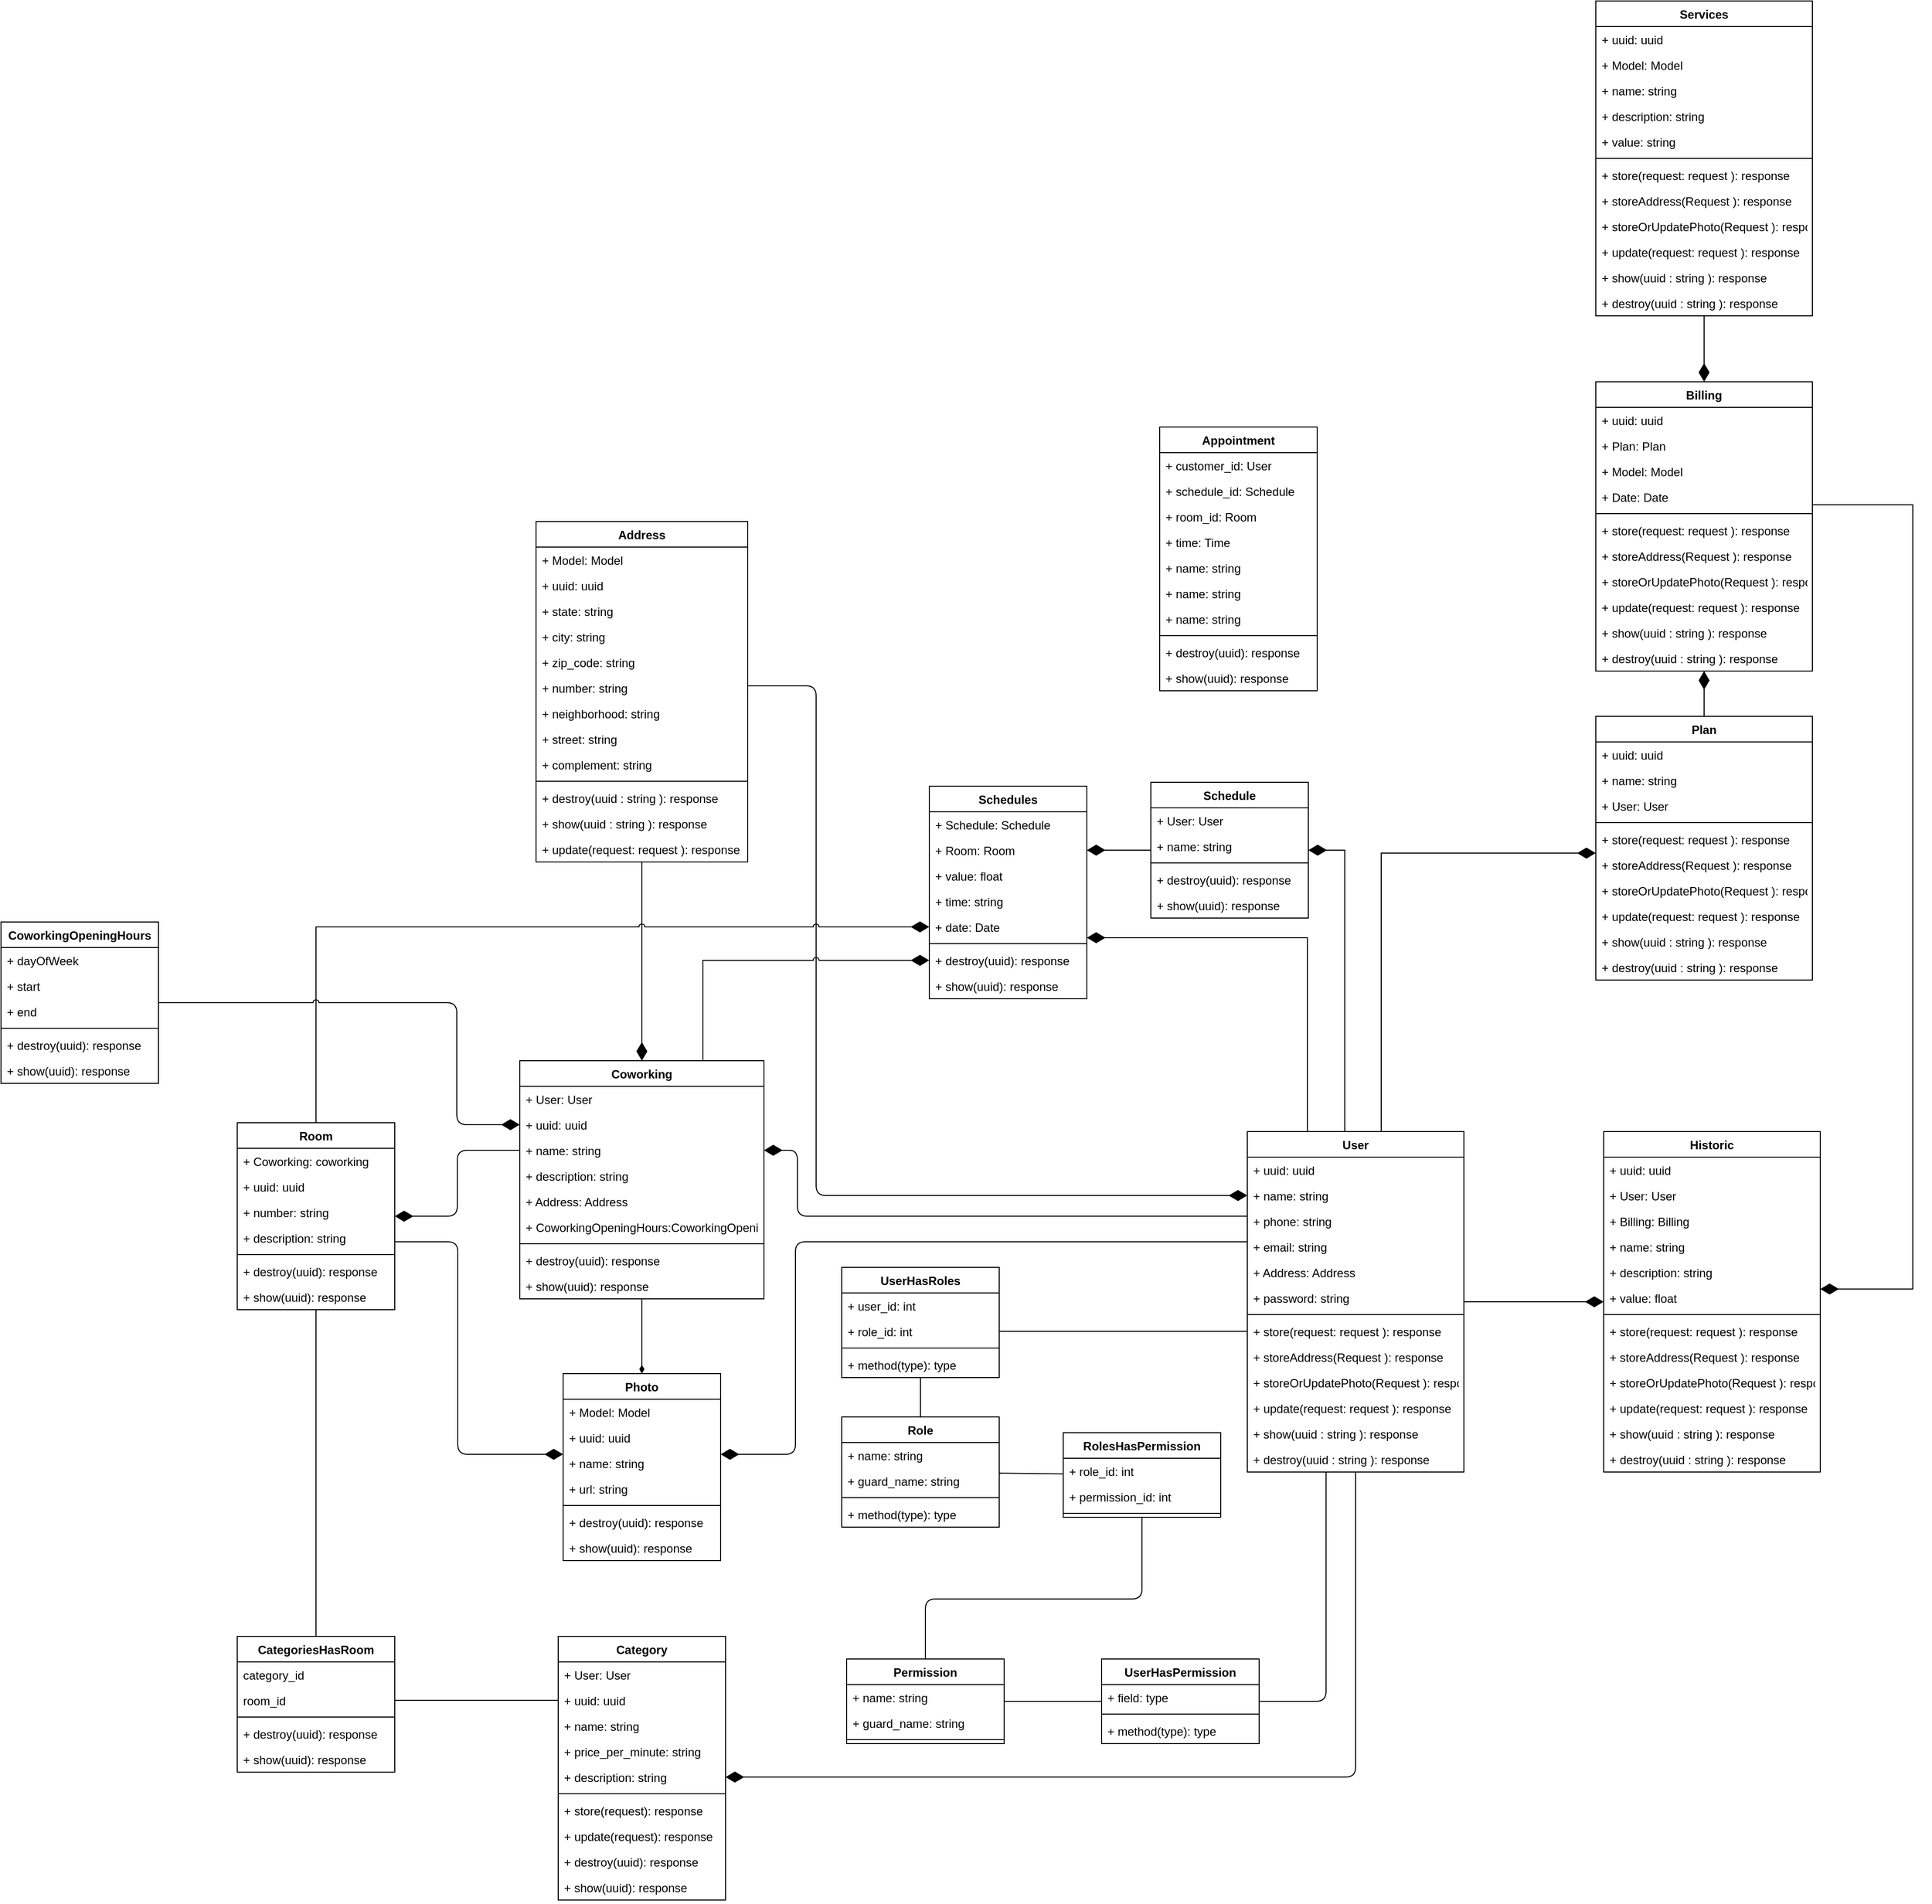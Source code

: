 <mxfile pages="2">
    <diagram id="Ct36mDnhxJWDaNaCKVXO" name="Page-1">
        <mxGraphModel dx="1511" dy="3084" grid="0" gridSize="10" guides="1" tooltips="1" connect="1" arrows="1" fold="1" page="0" pageScale="1" pageWidth="850" pageHeight="1100" math="0" shadow="0">
            <root>
                <mxCell id="0"/>
                <mxCell id="1" parent="0"/>
                <mxCell id="d6jduwgGcOAKK98Mc7a5-266" style="edgeStyle=none;html=1;endArrow=none;endFill=0;" parent="1" source="d6jduwgGcOAKK98Mc7a5-267" target="d6jduwgGcOAKK98Mc7a5-272" edge="1">
                    <mxGeometry relative="1" as="geometry"/>
                </mxCell>
                <mxCell id="d6jduwgGcOAKK98Mc7a5-267" value="RolesHasPermission" style="swimlane;fontStyle=1;align=center;verticalAlign=top;childLayout=stackLayout;horizontal=1;startSize=26;horizontalStack=0;resizeParent=1;resizeParentMax=0;resizeLast=0;collapsible=1;marginBottom=0;swimlaneFillColor=none;" parent="1" vertex="1">
                    <mxGeometry x="817" y="-839" width="160" height="86" as="geometry"/>
                </mxCell>
                <mxCell id="d6jduwgGcOAKK98Mc7a5-268" value="+ role_id: int" style="text;strokeColor=none;fillColor=none;align=left;verticalAlign=top;spacingLeft=4;spacingRight=4;overflow=hidden;rotatable=0;points=[[0,0.5],[1,0.5]];portConstraint=eastwest;" parent="d6jduwgGcOAKK98Mc7a5-267" vertex="1">
                    <mxGeometry y="26" width="160" height="26" as="geometry"/>
                </mxCell>
                <mxCell id="d6jduwgGcOAKK98Mc7a5-269" value="+ permission_id: int" style="text;strokeColor=none;fillColor=none;align=left;verticalAlign=top;spacingLeft=4;spacingRight=4;overflow=hidden;rotatable=0;points=[[0,0.5],[1,0.5]];portConstraint=eastwest;" parent="d6jduwgGcOAKK98Mc7a5-267" vertex="1">
                    <mxGeometry y="52" width="160" height="26" as="geometry"/>
                </mxCell>
                <mxCell id="d6jduwgGcOAKK98Mc7a5-270" value="" style="line;strokeWidth=1;fillColor=none;align=left;verticalAlign=middle;spacingTop=-1;spacingLeft=3;spacingRight=3;rotatable=0;labelPosition=right;points=[];portConstraint=eastwest;strokeColor=inherit;" parent="d6jduwgGcOAKK98Mc7a5-267" vertex="1">
                    <mxGeometry y="78" width="160" height="8" as="geometry"/>
                </mxCell>
                <mxCell id="d6jduwgGcOAKK98Mc7a5-271" style="edgeStyle=none;html=1;endArrow=none;endFill=0;" parent="1" source="d6jduwgGcOAKK98Mc7a5-272" target="d6jduwgGcOAKK98Mc7a5-277" edge="1">
                    <mxGeometry relative="1" as="geometry"/>
                </mxCell>
                <mxCell id="d6jduwgGcOAKK98Mc7a5-272" value="Role" style="swimlane;fontStyle=1;align=center;verticalAlign=top;childLayout=stackLayout;horizontal=1;startSize=26;horizontalStack=0;resizeParent=1;resizeParentMax=0;resizeLast=0;collapsible=1;marginBottom=0;swimlaneFillColor=none;" parent="1" vertex="1">
                    <mxGeometry x="592" y="-855" width="160" height="112" as="geometry"/>
                </mxCell>
                <mxCell id="d6jduwgGcOAKK98Mc7a5-273" value="+ name: string" style="text;strokeColor=none;fillColor=none;align=left;verticalAlign=top;spacingLeft=4;spacingRight=4;overflow=hidden;rotatable=0;points=[[0,0.5],[1,0.5]];portConstraint=eastwest;" parent="d6jduwgGcOAKK98Mc7a5-272" vertex="1">
                    <mxGeometry y="26" width="160" height="26" as="geometry"/>
                </mxCell>
                <mxCell id="d6jduwgGcOAKK98Mc7a5-274" value="+ guard_name: string" style="text;strokeColor=none;fillColor=none;align=left;verticalAlign=top;spacingLeft=4;spacingRight=4;overflow=hidden;rotatable=0;points=[[0,0.5],[1,0.5]];portConstraint=eastwest;" parent="d6jduwgGcOAKK98Mc7a5-272" vertex="1">
                    <mxGeometry y="52" width="160" height="26" as="geometry"/>
                </mxCell>
                <mxCell id="d6jduwgGcOAKK98Mc7a5-275" value="" style="line;strokeWidth=1;fillColor=none;align=left;verticalAlign=middle;spacingTop=-1;spacingLeft=3;spacingRight=3;rotatable=0;labelPosition=right;points=[];portConstraint=eastwest;strokeColor=inherit;" parent="d6jduwgGcOAKK98Mc7a5-272" vertex="1">
                    <mxGeometry y="78" width="160" height="8" as="geometry"/>
                </mxCell>
                <mxCell id="d6jduwgGcOAKK98Mc7a5-276" value="+ method(type): type" style="text;strokeColor=none;fillColor=none;align=left;verticalAlign=top;spacingLeft=4;spacingRight=4;overflow=hidden;rotatable=0;points=[[0,0.5],[1,0.5]];portConstraint=eastwest;" parent="d6jduwgGcOAKK98Mc7a5-272" vertex="1">
                    <mxGeometry y="86" width="160" height="26" as="geometry"/>
                </mxCell>
                <mxCell id="d6jduwgGcOAKK98Mc7a5-277" value="UserHasRoles" style="swimlane;fontStyle=1;align=center;verticalAlign=top;childLayout=stackLayout;horizontal=1;startSize=26;horizontalStack=0;resizeParent=1;resizeParentMax=0;resizeLast=0;collapsible=1;marginBottom=0;swimlaneFillColor=none;" parent="1" vertex="1">
                    <mxGeometry x="592" y="-1007" width="160" height="112" as="geometry"/>
                </mxCell>
                <mxCell id="d6jduwgGcOAKK98Mc7a5-278" value="+ user_id: int" style="text;strokeColor=none;fillColor=none;align=left;verticalAlign=top;spacingLeft=4;spacingRight=4;overflow=hidden;rotatable=0;points=[[0,0.5],[1,0.5]];portConstraint=eastwest;" parent="d6jduwgGcOAKK98Mc7a5-277" vertex="1">
                    <mxGeometry y="26" width="160" height="26" as="geometry"/>
                </mxCell>
                <mxCell id="d6jduwgGcOAKK98Mc7a5-279" value="+ role_id: int" style="text;strokeColor=none;fillColor=none;align=left;verticalAlign=top;spacingLeft=4;spacingRight=4;overflow=hidden;rotatable=0;points=[[0,0.5],[1,0.5]];portConstraint=eastwest;" parent="d6jduwgGcOAKK98Mc7a5-277" vertex="1">
                    <mxGeometry y="52" width="160" height="26" as="geometry"/>
                </mxCell>
                <mxCell id="d6jduwgGcOAKK98Mc7a5-280" value="" style="line;strokeWidth=1;fillColor=none;align=left;verticalAlign=middle;spacingTop=-1;spacingLeft=3;spacingRight=3;rotatable=0;labelPosition=right;points=[];portConstraint=eastwest;strokeColor=inherit;" parent="d6jduwgGcOAKK98Mc7a5-277" vertex="1">
                    <mxGeometry y="78" width="160" height="8" as="geometry"/>
                </mxCell>
                <mxCell id="d6jduwgGcOAKK98Mc7a5-281" value="+ method(type): type" style="text;strokeColor=none;fillColor=none;align=left;verticalAlign=top;spacingLeft=4;spacingRight=4;overflow=hidden;rotatable=0;points=[[0,0.5],[1,0.5]];portConstraint=eastwest;" parent="d6jduwgGcOAKK98Mc7a5-277" vertex="1">
                    <mxGeometry y="86" width="160" height="26" as="geometry"/>
                </mxCell>
                <mxCell id="d6jduwgGcOAKK98Mc7a5-282" value="Permission" style="swimlane;fontStyle=1;align=center;verticalAlign=top;childLayout=stackLayout;horizontal=1;startSize=26;horizontalStack=0;resizeParent=1;resizeParentMax=0;resizeLast=0;collapsible=1;marginBottom=0;swimlaneFillColor=none;" parent="1" vertex="1">
                    <mxGeometry x="597" y="-609" width="160" height="86" as="geometry"/>
                </mxCell>
                <mxCell id="d6jduwgGcOAKK98Mc7a5-283" value="+ name: string" style="text;strokeColor=none;fillColor=none;align=left;verticalAlign=top;spacingLeft=4;spacingRight=4;overflow=hidden;rotatable=0;points=[[0,0.5],[1,0.5]];portConstraint=eastwest;" parent="d6jduwgGcOAKK98Mc7a5-282" vertex="1">
                    <mxGeometry y="26" width="160" height="26" as="geometry"/>
                </mxCell>
                <mxCell id="d6jduwgGcOAKK98Mc7a5-284" value="+ guard_name: string" style="text;strokeColor=none;fillColor=none;align=left;verticalAlign=top;spacingLeft=4;spacingRight=4;overflow=hidden;rotatable=0;points=[[0,0.5],[1,0.5]];portConstraint=eastwest;" parent="d6jduwgGcOAKK98Mc7a5-282" vertex="1">
                    <mxGeometry y="52" width="160" height="26" as="geometry"/>
                </mxCell>
                <mxCell id="d6jduwgGcOAKK98Mc7a5-285" value="" style="line;strokeWidth=1;fillColor=none;align=left;verticalAlign=middle;spacingTop=-1;spacingLeft=3;spacingRight=3;rotatable=0;labelPosition=right;points=[];portConstraint=eastwest;strokeColor=inherit;" parent="d6jduwgGcOAKK98Mc7a5-282" vertex="1">
                    <mxGeometry y="78" width="160" height="8" as="geometry"/>
                </mxCell>
                <mxCell id="d6jduwgGcOAKK98Mc7a5-286" style="edgeStyle=orthogonalEdgeStyle;html=1;endArrow=none;endFill=0;" parent="1" source="d6jduwgGcOAKK98Mc7a5-282" target="d6jduwgGcOAKK98Mc7a5-267" edge="1">
                    <mxGeometry relative="1" as="geometry">
                        <Array as="points">
                            <mxPoint x="677" y="-670"/>
                            <mxPoint x="897" y="-670"/>
                        </Array>
                    </mxGeometry>
                </mxCell>
                <mxCell id="d6jduwgGcOAKK98Mc7a5-287" value="UserHasPermission" style="swimlane;fontStyle=1;align=center;verticalAlign=top;childLayout=stackLayout;horizontal=1;startSize=26;horizontalStack=0;resizeParent=1;resizeParentMax=0;resizeLast=0;collapsible=1;marginBottom=0;swimlaneFillColor=none;" parent="1" vertex="1">
                    <mxGeometry x="856" y="-609" width="160" height="86" as="geometry"/>
                </mxCell>
                <mxCell id="d6jduwgGcOAKK98Mc7a5-288" value="+ field: type" style="text;strokeColor=none;fillColor=none;align=left;verticalAlign=top;spacingLeft=4;spacingRight=4;overflow=hidden;rotatable=0;points=[[0,0.5],[1,0.5]];portConstraint=eastwest;" parent="d6jduwgGcOAKK98Mc7a5-287" vertex="1">
                    <mxGeometry y="26" width="160" height="26" as="geometry"/>
                </mxCell>
                <mxCell id="d6jduwgGcOAKK98Mc7a5-289" value="" style="line;strokeWidth=1;fillColor=none;align=left;verticalAlign=middle;spacingTop=-1;spacingLeft=3;spacingRight=3;rotatable=0;labelPosition=right;points=[];portConstraint=eastwest;strokeColor=inherit;" parent="d6jduwgGcOAKK98Mc7a5-287" vertex="1">
                    <mxGeometry y="52" width="160" height="8" as="geometry"/>
                </mxCell>
                <mxCell id="d6jduwgGcOAKK98Mc7a5-290" value="+ method(type): type" style="text;strokeColor=none;fillColor=none;align=left;verticalAlign=top;spacingLeft=4;spacingRight=4;overflow=hidden;rotatable=0;points=[[0,0.5],[1,0.5]];portConstraint=eastwest;" parent="d6jduwgGcOAKK98Mc7a5-287" vertex="1">
                    <mxGeometry y="60" width="160" height="26" as="geometry"/>
                </mxCell>
                <mxCell id="d6jduwgGcOAKK98Mc7a5-291" style="edgeStyle=orthogonalEdgeStyle;rounded=0;orthogonalLoop=1;jettySize=auto;html=1;endArrow=none;endFill=0;" parent="1" source="d6jduwgGcOAKK98Mc7a5-287" target="d6jduwgGcOAKK98Mc7a5-282" edge="1">
                    <mxGeometry relative="1" as="geometry"/>
                </mxCell>
                <mxCell id="d6jduwgGcOAKK98Mc7a5-292" style="edgeStyle=none;html=1;entryX=0.5;entryY=0;entryDx=0;entryDy=0;endArrow=diamondThin;endFill=1;endSize=16;" parent="1" source="d6jduwgGcOAKK98Mc7a5-294" target="d6jduwgGcOAKK98Mc7a5-318" edge="1">
                    <mxGeometry relative="1" as="geometry"/>
                </mxCell>
                <mxCell id="d6jduwgGcOAKK98Mc7a5-293" style="edgeStyle=orthogonalEdgeStyle;html=1;endArrow=diamondThin;endFill=1;endSize=16;entryX=0;entryY=0.5;entryDx=0;entryDy=0;" parent="1" source="d6jduwgGcOAKK98Mc7a5-294" target="d6jduwgGcOAKK98Mc7a5-332" edge="1">
                    <mxGeometry relative="1" as="geometry">
                        <Array as="points">
                            <mxPoint x="566" y="-1598"/>
                            <mxPoint x="566" y="-1080"/>
                        </Array>
                        <mxPoint x="1634" y="730" as="targetPoint"/>
                    </mxGeometry>
                </mxCell>
                <mxCell id="d6jduwgGcOAKK98Mc7a5-294" value="Address&#10;" style="swimlane;fontStyle=1;align=center;verticalAlign=top;childLayout=stackLayout;horizontal=1;startSize=26;horizontalStack=0;resizeParent=1;resizeParentMax=0;resizeLast=0;collapsible=1;marginBottom=0;swimlaneFillColor=none;" parent="1" vertex="1">
                    <mxGeometry x="281.5" y="-1765" width="215" height="346" as="geometry"/>
                </mxCell>
                <mxCell id="d6jduwgGcOAKK98Mc7a5-295" value="+ Model: Model" style="text;strokeColor=none;fillColor=none;align=left;verticalAlign=top;spacingLeft=4;spacingRight=4;overflow=hidden;rotatable=0;points=[[0,0.5],[1,0.5]];portConstraint=eastwest;" parent="d6jduwgGcOAKK98Mc7a5-294" vertex="1">
                    <mxGeometry y="26" width="215" height="26" as="geometry"/>
                </mxCell>
                <mxCell id="d6jduwgGcOAKK98Mc7a5-296" value="+ uuid: uuid" style="text;strokeColor=none;fillColor=none;align=left;verticalAlign=top;spacingLeft=4;spacingRight=4;overflow=hidden;rotatable=0;points=[[0,0.5],[1,0.5]];portConstraint=eastwest;" parent="d6jduwgGcOAKK98Mc7a5-294" vertex="1">
                    <mxGeometry y="52" width="215" height="26" as="geometry"/>
                </mxCell>
                <mxCell id="d6jduwgGcOAKK98Mc7a5-297" value="+ state: string" style="text;strokeColor=none;fillColor=none;align=left;verticalAlign=top;spacingLeft=4;spacingRight=4;overflow=hidden;rotatable=0;points=[[0,0.5],[1,0.5]];portConstraint=eastwest;" parent="d6jduwgGcOAKK98Mc7a5-294" vertex="1">
                    <mxGeometry y="78" width="215" height="26" as="geometry"/>
                </mxCell>
                <mxCell id="d6jduwgGcOAKK98Mc7a5-298" value="+ city: string" style="text;strokeColor=none;fillColor=none;align=left;verticalAlign=top;spacingLeft=4;spacingRight=4;overflow=hidden;rotatable=0;points=[[0,0.5],[1,0.5]];portConstraint=eastwest;" parent="d6jduwgGcOAKK98Mc7a5-294" vertex="1">
                    <mxGeometry y="104" width="215" height="26" as="geometry"/>
                </mxCell>
                <mxCell id="d6jduwgGcOAKK98Mc7a5-299" value="+ zip_code: string" style="text;strokeColor=none;fillColor=none;align=left;verticalAlign=top;spacingLeft=4;spacingRight=4;overflow=hidden;rotatable=0;points=[[0,0.5],[1,0.5]];portConstraint=eastwest;" parent="d6jduwgGcOAKK98Mc7a5-294" vertex="1">
                    <mxGeometry y="130" width="215" height="26" as="geometry"/>
                </mxCell>
                <mxCell id="d6jduwgGcOAKK98Mc7a5-300" value="+ number: string" style="text;strokeColor=none;fillColor=none;align=left;verticalAlign=top;spacingLeft=4;spacingRight=4;overflow=hidden;rotatable=0;points=[[0,0.5],[1,0.5]];portConstraint=eastwest;" parent="d6jduwgGcOAKK98Mc7a5-294" vertex="1">
                    <mxGeometry y="156" width="215" height="26" as="geometry"/>
                </mxCell>
                <mxCell id="d6jduwgGcOAKK98Mc7a5-301" value="+ neighborhood: string" style="text;strokeColor=none;fillColor=none;align=left;verticalAlign=top;spacingLeft=4;spacingRight=4;overflow=hidden;rotatable=0;points=[[0,0.5],[1,0.5]];portConstraint=eastwest;" parent="d6jduwgGcOAKK98Mc7a5-294" vertex="1">
                    <mxGeometry y="182" width="215" height="26" as="geometry"/>
                </mxCell>
                <mxCell id="d6jduwgGcOAKK98Mc7a5-302" value="+ street: string" style="text;strokeColor=none;fillColor=none;align=left;verticalAlign=top;spacingLeft=4;spacingRight=4;overflow=hidden;rotatable=0;points=[[0,0.5],[1,0.5]];portConstraint=eastwest;" parent="d6jduwgGcOAKK98Mc7a5-294" vertex="1">
                    <mxGeometry y="208" width="215" height="26" as="geometry"/>
                </mxCell>
                <mxCell id="d6jduwgGcOAKK98Mc7a5-303" value="+ complement: string" style="text;strokeColor=none;fillColor=none;align=left;verticalAlign=top;spacingLeft=4;spacingRight=4;overflow=hidden;rotatable=0;points=[[0,0.5],[1,0.5]];portConstraint=eastwest;" parent="d6jduwgGcOAKK98Mc7a5-294" vertex="1">
                    <mxGeometry y="234" width="215" height="26" as="geometry"/>
                </mxCell>
                <mxCell id="d6jduwgGcOAKK98Mc7a5-304" value="" style="line;strokeWidth=1;fillColor=none;align=left;verticalAlign=middle;spacingTop=-1;spacingLeft=3;spacingRight=3;rotatable=0;labelPosition=right;points=[];portConstraint=eastwest;strokeColor=inherit;" parent="d6jduwgGcOAKK98Mc7a5-294" vertex="1">
                    <mxGeometry y="260" width="215" height="8" as="geometry"/>
                </mxCell>
                <mxCell id="d6jduwgGcOAKK98Mc7a5-305" value="+ destroy(uuid : string ): response" style="text;strokeColor=none;fillColor=none;align=left;verticalAlign=top;spacingLeft=4;spacingRight=4;overflow=hidden;rotatable=0;points=[[0,0.5],[1,0.5]];portConstraint=eastwest;" parent="d6jduwgGcOAKK98Mc7a5-294" vertex="1">
                    <mxGeometry y="268" width="215" height="26" as="geometry"/>
                </mxCell>
                <mxCell id="d6jduwgGcOAKK98Mc7a5-306" value="+ show(uuid : string ): response" style="text;strokeColor=none;fillColor=none;align=left;verticalAlign=top;spacingLeft=4;spacingRight=4;overflow=hidden;rotatable=0;points=[[0,0.5],[1,0.5]];portConstraint=eastwest;" parent="d6jduwgGcOAKK98Mc7a5-294" vertex="1">
                    <mxGeometry y="294" width="215" height="26" as="geometry"/>
                </mxCell>
                <mxCell id="d6jduwgGcOAKK98Mc7a5-307" value="+ update(request: request ): response" style="text;strokeColor=none;fillColor=none;align=left;verticalAlign=top;spacingLeft=4;spacingRight=4;overflow=hidden;rotatable=0;points=[[0,0.5],[1,0.5]];portConstraint=eastwest;" parent="d6jduwgGcOAKK98Mc7a5-294" vertex="1">
                    <mxGeometry y="320" width="215" height="26" as="geometry"/>
                </mxCell>
                <mxCell id="d6jduwgGcOAKK98Mc7a5-308" value="Photo" style="swimlane;fontStyle=1;align=center;verticalAlign=top;childLayout=stackLayout;horizontal=1;startSize=26;horizontalStack=0;resizeParent=1;resizeParentMax=0;resizeLast=0;collapsible=1;marginBottom=0;swimlaneFillColor=none;" parent="1" vertex="1">
                    <mxGeometry x="309" y="-899" width="160" height="190" as="geometry"/>
                </mxCell>
                <mxCell id="d6jduwgGcOAKK98Mc7a5-309" value="+ Model: Model" style="text;strokeColor=none;fillColor=none;align=left;verticalAlign=top;spacingLeft=4;spacingRight=4;overflow=hidden;rotatable=0;points=[[0,0.5],[1,0.5]];portConstraint=eastwest;" parent="d6jduwgGcOAKK98Mc7a5-308" vertex="1">
                    <mxGeometry y="26" width="160" height="26" as="geometry"/>
                </mxCell>
                <mxCell id="d6jduwgGcOAKK98Mc7a5-310" value="+ uuid: uuid" style="text;strokeColor=none;fillColor=none;align=left;verticalAlign=top;spacingLeft=4;spacingRight=4;overflow=hidden;rotatable=0;points=[[0,0.5],[1,0.5]];portConstraint=eastwest;" parent="d6jduwgGcOAKK98Mc7a5-308" vertex="1">
                    <mxGeometry y="52" width="160" height="26" as="geometry"/>
                </mxCell>
                <mxCell id="d6jduwgGcOAKK98Mc7a5-311" value="+ name: string" style="text;strokeColor=none;fillColor=none;align=left;verticalAlign=top;spacingLeft=4;spacingRight=4;overflow=hidden;rotatable=0;points=[[0,0.5],[1,0.5]];portConstraint=eastwest;" parent="d6jduwgGcOAKK98Mc7a5-308" vertex="1">
                    <mxGeometry y="78" width="160" height="26" as="geometry"/>
                </mxCell>
                <mxCell id="d6jduwgGcOAKK98Mc7a5-312" value="+ url: string" style="text;strokeColor=none;fillColor=none;align=left;verticalAlign=top;spacingLeft=4;spacingRight=4;overflow=hidden;rotatable=0;points=[[0,0.5],[1,0.5]];portConstraint=eastwest;" parent="d6jduwgGcOAKK98Mc7a5-308" vertex="1">
                    <mxGeometry y="104" width="160" height="26" as="geometry"/>
                </mxCell>
                <mxCell id="d6jduwgGcOAKK98Mc7a5-313" value="" style="line;strokeWidth=1;fillColor=none;align=left;verticalAlign=middle;spacingTop=-1;spacingLeft=3;spacingRight=3;rotatable=0;labelPosition=right;points=[];portConstraint=eastwest;strokeColor=inherit;" parent="d6jduwgGcOAKK98Mc7a5-308" vertex="1">
                    <mxGeometry y="130" width="160" height="8" as="geometry"/>
                </mxCell>
                <mxCell id="d6jduwgGcOAKK98Mc7a5-314" value="+ destroy(uuid): response" style="text;strokeColor=none;fillColor=none;align=left;verticalAlign=top;spacingLeft=4;spacingRight=4;overflow=hidden;rotatable=0;points=[[0,0.5],[1,0.5]];portConstraint=eastwest;" parent="d6jduwgGcOAKK98Mc7a5-308" vertex="1">
                    <mxGeometry y="138" width="160" height="26" as="geometry"/>
                </mxCell>
                <mxCell id="d6jduwgGcOAKK98Mc7a5-315" value="+ show(uuid): response" style="text;strokeColor=none;fillColor=none;align=left;verticalAlign=top;spacingLeft=4;spacingRight=4;overflow=hidden;rotatable=0;points=[[0,0.5],[1,0.5]];portConstraint=eastwest;" parent="d6jduwgGcOAKK98Mc7a5-308" vertex="1">
                    <mxGeometry y="164" width="160" height="26" as="geometry"/>
                </mxCell>
                <mxCell id="d6jduwgGcOAKK98Mc7a5-316" style="edgeStyle=orthogonalEdgeStyle;html=1;entryX=0.5;entryY=0;entryDx=0;entryDy=0;endArrow=diamondThin;endFill=1;" parent="1" source="d6jduwgGcOAKK98Mc7a5-318" target="d6jduwgGcOAKK98Mc7a5-308" edge="1">
                    <mxGeometry relative="1" as="geometry"/>
                </mxCell>
                <mxCell id="d6jduwgGcOAKK98Mc7a5-317" style="edgeStyle=orthogonalEdgeStyle;rounded=0;jumpStyle=arc;orthogonalLoop=1;jettySize=auto;html=1;exitX=0.75;exitY=0;exitDx=0;exitDy=0;entryX=0;entryY=0.5;entryDx=0;entryDy=0;endArrow=diamondThin;endFill=1;endSize=16;elbow=vertical;" parent="1" source="d6jduwgGcOAKK98Mc7a5-318" target="d6jduwgGcOAKK98Mc7a5-425" edge="1">
                    <mxGeometry relative="1" as="geometry"/>
                </mxCell>
                <mxCell id="d6jduwgGcOAKK98Mc7a5-318" value="Coworking" style="swimlane;fontStyle=1;align=center;verticalAlign=top;childLayout=stackLayout;horizontal=1;startSize=26;horizontalStack=0;resizeParent=1;resizeParentMax=0;resizeLast=0;collapsible=1;marginBottom=0;swimlaneFillColor=none;" parent="1" vertex="1">
                    <mxGeometry x="265" y="-1217" width="248" height="242" as="geometry"/>
                </mxCell>
                <mxCell id="d6jduwgGcOAKK98Mc7a5-319" value="+ User: User" style="text;strokeColor=none;fillColor=none;align=left;verticalAlign=top;spacingLeft=4;spacingRight=4;overflow=hidden;rotatable=0;points=[[0,0.5],[1,0.5]];portConstraint=eastwest;" parent="d6jduwgGcOAKK98Mc7a5-318" vertex="1">
                    <mxGeometry y="26" width="248" height="26" as="geometry"/>
                </mxCell>
                <mxCell id="d6jduwgGcOAKK98Mc7a5-320" value="+ uuid: uuid" style="text;strokeColor=none;fillColor=none;align=left;verticalAlign=top;spacingLeft=4;spacingRight=4;overflow=hidden;rotatable=0;points=[[0,0.5],[1,0.5]];portConstraint=eastwest;" parent="d6jduwgGcOAKK98Mc7a5-318" vertex="1">
                    <mxGeometry y="52" width="248" height="26" as="geometry"/>
                </mxCell>
                <mxCell id="d6jduwgGcOAKK98Mc7a5-321" value="+ name: string" style="text;strokeColor=none;fillColor=none;align=left;verticalAlign=top;spacingLeft=4;spacingRight=4;overflow=hidden;rotatable=0;points=[[0,0.5],[1,0.5]];portConstraint=eastwest;" parent="d6jduwgGcOAKK98Mc7a5-318" vertex="1">
                    <mxGeometry y="78" width="248" height="26" as="geometry"/>
                </mxCell>
                <mxCell id="shD4E1sYDdocK4SxDkoO-11" value="+ description: string" style="text;strokeColor=none;fillColor=none;align=left;verticalAlign=top;spacingLeft=4;spacingRight=4;overflow=hidden;rotatable=0;points=[[0,0.5],[1,0.5]];portConstraint=eastwest;" parent="d6jduwgGcOAKK98Mc7a5-318" vertex="1">
                    <mxGeometry y="104" width="248" height="26" as="geometry"/>
                </mxCell>
                <mxCell id="d6jduwgGcOAKK98Mc7a5-322" value="+ Address: Address" style="text;strokeColor=none;fillColor=none;align=left;verticalAlign=top;spacingLeft=4;spacingRight=4;overflow=hidden;rotatable=0;points=[[0,0.5],[1,0.5]];portConstraint=eastwest;" parent="d6jduwgGcOAKK98Mc7a5-318" vertex="1">
                    <mxGeometry y="130" width="248" height="26" as="geometry"/>
                </mxCell>
                <mxCell id="shD4E1sYDdocK4SxDkoO-14" value="+ CoworkingOpeningHours:CoworkingOpeningHours" style="text;strokeColor=none;fillColor=none;align=left;verticalAlign=top;spacingLeft=4;spacingRight=4;overflow=hidden;rotatable=0;points=[[0,0.5],[1,0.5]];portConstraint=eastwest;" parent="d6jduwgGcOAKK98Mc7a5-318" vertex="1">
                    <mxGeometry y="156" width="248" height="26" as="geometry"/>
                </mxCell>
                <mxCell id="d6jduwgGcOAKK98Mc7a5-323" value="" style="line;strokeWidth=1;fillColor=none;align=left;verticalAlign=middle;spacingTop=-1;spacingLeft=3;spacingRight=3;rotatable=0;labelPosition=right;points=[];portConstraint=eastwest;strokeColor=inherit;" parent="d6jduwgGcOAKK98Mc7a5-318" vertex="1">
                    <mxGeometry y="182" width="248" height="8" as="geometry"/>
                </mxCell>
                <mxCell id="d6jduwgGcOAKK98Mc7a5-324" value="+ destroy(uuid): response" style="text;strokeColor=none;fillColor=none;align=left;verticalAlign=top;spacingLeft=4;spacingRight=4;overflow=hidden;rotatable=0;points=[[0,0.5],[1,0.5]];portConstraint=eastwest;" parent="d6jduwgGcOAKK98Mc7a5-318" vertex="1">
                    <mxGeometry y="190" width="248" height="26" as="geometry"/>
                </mxCell>
                <mxCell id="d6jduwgGcOAKK98Mc7a5-325" value="+ show(uuid): response" style="text;strokeColor=none;fillColor=none;align=left;verticalAlign=top;spacingLeft=4;spacingRight=4;overflow=hidden;rotatable=0;points=[[0,0.5],[1,0.5]];portConstraint=eastwest;" parent="d6jduwgGcOAKK98Mc7a5-318" vertex="1">
                    <mxGeometry y="216" width="248" height="26" as="geometry"/>
                </mxCell>
                <mxCell id="d6jduwgGcOAKK98Mc7a5-326" style="edgeStyle=orthogonalEdgeStyle;html=1;entryX=1;entryY=0.5;entryDx=0;entryDy=0;endArrow=diamondThin;endFill=1;endSize=16;" parent="1" source="d6jduwgGcOAKK98Mc7a5-330" target="d6jduwgGcOAKK98Mc7a5-357" edge="1">
                    <mxGeometry relative="1" as="geometry"/>
                </mxCell>
                <mxCell id="d6jduwgGcOAKK98Mc7a5-327" style="edgeStyle=orthogonalEdgeStyle;rounded=0;jumpStyle=arc;orthogonalLoop=1;jettySize=auto;html=1;endArrow=diamondThin;endFill=1;endSize=16;elbow=vertical;" parent="1" source="d6jduwgGcOAKK98Mc7a5-330" target="d6jduwgGcOAKK98Mc7a5-411" edge="1">
                    <mxGeometry relative="1" as="geometry">
                        <mxPoint x="1108" y="-1300" as="targetPoint"/>
                        <Array as="points">
                            <mxPoint x="1103" y="-1431"/>
                        </Array>
                    </mxGeometry>
                </mxCell>
                <mxCell id="d6jduwgGcOAKK98Mc7a5-328" style="edgeStyle=orthogonalEdgeStyle;rounded=0;jumpStyle=arc;orthogonalLoop=1;jettySize=auto;html=1;endArrow=diamondThin;endFill=1;endSize=16;elbow=vertical;" parent="1" source="d6jduwgGcOAKK98Mc7a5-330" target="d6jduwgGcOAKK98Mc7a5-417" edge="1">
                    <mxGeometry relative="1" as="geometry">
                        <Array as="points">
                            <mxPoint x="1065" y="-1342"/>
                        </Array>
                    </mxGeometry>
                </mxCell>
                <mxCell id="d6jduwgGcOAKK98Mc7a5-329" style="edgeStyle=orthogonalEdgeStyle;rounded=0;orthogonalLoop=1;jettySize=auto;html=1;exitX=0.75;exitY=0;exitDx=0;exitDy=0;endArrow=diamondThin;endFill=1;jumpSize=6;startSize=6;endSize=16;" parent="1" source="d6jduwgGcOAKK98Mc7a5-330" target="d6jduwgGcOAKK98Mc7a5-387" edge="1">
                    <mxGeometry relative="1" as="geometry">
                        <Array as="points">
                            <mxPoint x="1140" y="-1145"/>
                            <mxPoint x="1140" y="-1428"/>
                        </Array>
                    </mxGeometry>
                </mxCell>
                <mxCell id="d6jduwgGcOAKK98Mc7a5-450" style="edgeStyle=orthogonalEdgeStyle;rounded=0;jumpStyle=arc;jumpSize=6;orthogonalLoop=1;jettySize=auto;html=1;endArrow=diamondThin;endFill=1;startSize=6;endSize=16;" parent="1" source="d6jduwgGcOAKK98Mc7a5-330" target="d6jduwgGcOAKK98Mc7a5-398" edge="1">
                    <mxGeometry relative="1" as="geometry"/>
                </mxCell>
                <mxCell id="d6jduwgGcOAKK98Mc7a5-330" value="User" style="swimlane;fontStyle=1;align=center;verticalAlign=top;childLayout=stackLayout;horizontal=1;startSize=26;horizontalStack=0;resizeParent=1;resizeParentMax=0;resizeLast=0;collapsible=1;marginBottom=0;swimlaneFillColor=none;" parent="1" vertex="1">
                    <mxGeometry x="1004" y="-1145" width="220" height="346" as="geometry"/>
                </mxCell>
                <mxCell id="d6jduwgGcOAKK98Mc7a5-331" value="+ uuid: uuid" style="text;strokeColor=none;fillColor=none;align=left;verticalAlign=top;spacingLeft=4;spacingRight=4;overflow=hidden;rotatable=0;points=[[0,0.5],[1,0.5]];portConstraint=eastwest;" parent="d6jduwgGcOAKK98Mc7a5-330" vertex="1">
                    <mxGeometry y="26" width="220" height="26" as="geometry"/>
                </mxCell>
                <mxCell id="d6jduwgGcOAKK98Mc7a5-332" value="+ name: string" style="text;strokeColor=none;fillColor=none;align=left;verticalAlign=top;spacingLeft=4;spacingRight=4;overflow=hidden;rotatable=0;points=[[0,0.5],[1,0.5]];portConstraint=eastwest;" parent="d6jduwgGcOAKK98Mc7a5-330" vertex="1">
                    <mxGeometry y="52" width="220" height="26" as="geometry"/>
                </mxCell>
                <mxCell id="d6jduwgGcOAKK98Mc7a5-333" value="+ phone: string" style="text;strokeColor=none;fillColor=none;align=left;verticalAlign=top;spacingLeft=4;spacingRight=4;overflow=hidden;rotatable=0;points=[[0,0.5],[1,0.5]];portConstraint=eastwest;" parent="d6jduwgGcOAKK98Mc7a5-330" vertex="1">
                    <mxGeometry y="78" width="220" height="26" as="geometry"/>
                </mxCell>
                <mxCell id="d6jduwgGcOAKK98Mc7a5-334" value="+ email: string" style="text;strokeColor=none;fillColor=none;align=left;verticalAlign=top;spacingLeft=4;spacingRight=4;overflow=hidden;rotatable=0;points=[[0,0.5],[1,0.5]];portConstraint=eastwest;" parent="d6jduwgGcOAKK98Mc7a5-330" vertex="1">
                    <mxGeometry y="104" width="220" height="26" as="geometry"/>
                </mxCell>
                <mxCell id="shD4E1sYDdocK4SxDkoO-12" value="+ Address: Address" style="text;strokeColor=none;fillColor=none;align=left;verticalAlign=top;spacingLeft=4;spacingRight=4;overflow=hidden;rotatable=0;points=[[0,0.5],[1,0.5]];portConstraint=eastwest;" parent="d6jduwgGcOAKK98Mc7a5-330" vertex="1">
                    <mxGeometry y="130" width="220" height="26" as="geometry"/>
                </mxCell>
                <mxCell id="d6jduwgGcOAKK98Mc7a5-335" value="+ password: string" style="text;strokeColor=none;fillColor=none;align=left;verticalAlign=top;spacingLeft=4;spacingRight=4;overflow=hidden;rotatable=0;points=[[0,0.5],[1,0.5]];portConstraint=eastwest;" parent="d6jduwgGcOAKK98Mc7a5-330" vertex="1">
                    <mxGeometry y="156" width="220" height="26" as="geometry"/>
                </mxCell>
                <mxCell id="d6jduwgGcOAKK98Mc7a5-336" value="" style="line;strokeWidth=1;fillColor=none;align=left;verticalAlign=middle;spacingTop=-1;spacingLeft=3;spacingRight=3;rotatable=0;labelPosition=right;points=[];portConstraint=eastwest;strokeColor=inherit;" parent="d6jduwgGcOAKK98Mc7a5-330" vertex="1">
                    <mxGeometry y="182" width="220" height="8" as="geometry"/>
                </mxCell>
                <mxCell id="d6jduwgGcOAKK98Mc7a5-337" value="+ store(request: request ): response" style="text;strokeColor=none;fillColor=none;align=left;verticalAlign=top;spacingLeft=4;spacingRight=4;overflow=hidden;rotatable=0;points=[[0,0.5],[1,0.5]];portConstraint=eastwest;" parent="d6jduwgGcOAKK98Mc7a5-330" vertex="1">
                    <mxGeometry y="190" width="220" height="26" as="geometry"/>
                </mxCell>
                <mxCell id="d6jduwgGcOAKK98Mc7a5-338" value="+ storeAddress(Request ): response" style="text;strokeColor=none;fillColor=none;align=left;verticalAlign=top;spacingLeft=4;spacingRight=4;overflow=hidden;rotatable=0;points=[[0,0.5],[1,0.5]];portConstraint=eastwest;" parent="d6jduwgGcOAKK98Mc7a5-330" vertex="1">
                    <mxGeometry y="216" width="220" height="26" as="geometry"/>
                </mxCell>
                <mxCell id="d6jduwgGcOAKK98Mc7a5-339" value="+ storeOrUpdatePhoto(Request ): response" style="text;strokeColor=none;fillColor=none;align=left;verticalAlign=top;spacingLeft=4;spacingRight=4;overflow=hidden;rotatable=0;points=[[0,0.5],[1,0.5]];portConstraint=eastwest;" parent="d6jduwgGcOAKK98Mc7a5-330" vertex="1">
                    <mxGeometry y="242" width="220" height="26" as="geometry"/>
                </mxCell>
                <mxCell id="d6jduwgGcOAKK98Mc7a5-340" value="+ update(request: request ): response" style="text;strokeColor=none;fillColor=none;align=left;verticalAlign=top;spacingLeft=4;spacingRight=4;overflow=hidden;rotatable=0;points=[[0,0.5],[1,0.5]];portConstraint=eastwest;" parent="d6jduwgGcOAKK98Mc7a5-330" vertex="1">
                    <mxGeometry y="268" width="220" height="26" as="geometry"/>
                </mxCell>
                <mxCell id="d6jduwgGcOAKK98Mc7a5-341" value="+ show(uuid : string ): response" style="text;strokeColor=none;fillColor=none;align=left;verticalAlign=top;spacingLeft=4;spacingRight=4;overflow=hidden;rotatable=0;points=[[0,0.5],[1,0.5]];portConstraint=eastwest;" parent="d6jduwgGcOAKK98Mc7a5-330" vertex="1">
                    <mxGeometry y="294" width="220" height="26" as="geometry"/>
                </mxCell>
                <mxCell id="d6jduwgGcOAKK98Mc7a5-342" value="+ destroy(uuid : string ): response" style="text;strokeColor=none;fillColor=none;align=left;verticalAlign=top;spacingLeft=4;spacingRight=4;overflow=hidden;rotatable=0;points=[[0,0.5],[1,0.5]];portConstraint=eastwest;" parent="d6jduwgGcOAKK98Mc7a5-330" vertex="1">
                    <mxGeometry y="320" width="220" height="26" as="geometry"/>
                </mxCell>
                <mxCell id="d6jduwgGcOAKK98Mc7a5-343" style="edgeStyle=orthogonalEdgeStyle;rounded=0;jumpStyle=arc;orthogonalLoop=1;jettySize=auto;html=1;entryX=0;entryY=0.5;entryDx=0;entryDy=0;endArrow=diamondThin;endFill=1;endSize=16;elbow=vertical;" parent="1" source="d6jduwgGcOAKK98Mc7a5-344" target="d6jduwgGcOAKK98Mc7a5-423" edge="1">
                    <mxGeometry relative="1" as="geometry"/>
                </mxCell>
                <mxCell id="d6jduwgGcOAKK98Mc7a5-344" value="Room" style="swimlane;fontStyle=1;align=center;verticalAlign=top;childLayout=stackLayout;horizontal=1;startSize=26;horizontalStack=0;resizeParent=1;resizeParentMax=0;resizeLast=0;collapsible=1;marginBottom=0;" parent="1" vertex="1">
                    <mxGeometry x="-22" y="-1154" width="160" height="190" as="geometry"/>
                </mxCell>
                <mxCell id="d6jduwgGcOAKK98Mc7a5-345" value="+ Coworking: coworking" style="text;strokeColor=none;fillColor=none;align=left;verticalAlign=top;spacingLeft=4;spacingRight=4;overflow=hidden;rotatable=0;points=[[0,0.5],[1,0.5]];portConstraint=eastwest;" parent="d6jduwgGcOAKK98Mc7a5-344" vertex="1">
                    <mxGeometry y="26" width="160" height="26" as="geometry"/>
                </mxCell>
                <mxCell id="d6jduwgGcOAKK98Mc7a5-346" value="+ uuid: uuid" style="text;strokeColor=none;fillColor=none;align=left;verticalAlign=top;spacingLeft=4;spacingRight=4;overflow=hidden;rotatable=0;points=[[0,0.5],[1,0.5]];portConstraint=eastwest;" parent="d6jduwgGcOAKK98Mc7a5-344" vertex="1">
                    <mxGeometry y="52" width="160" height="26" as="geometry"/>
                </mxCell>
                <mxCell id="d6jduwgGcOAKK98Mc7a5-347" value="+ number: string" style="text;strokeColor=none;fillColor=none;align=left;verticalAlign=top;spacingLeft=4;spacingRight=4;overflow=hidden;rotatable=0;points=[[0,0.5],[1,0.5]];portConstraint=eastwest;" parent="d6jduwgGcOAKK98Mc7a5-344" vertex="1">
                    <mxGeometry y="78" width="160" height="26" as="geometry"/>
                </mxCell>
                <mxCell id="d6jduwgGcOAKK98Mc7a5-348" value="+ description: string" style="text;strokeColor=none;fillColor=none;align=left;verticalAlign=top;spacingLeft=4;spacingRight=4;overflow=hidden;rotatable=0;points=[[0,0.5],[1,0.5]];portConstraint=eastwest;" parent="d6jduwgGcOAKK98Mc7a5-344" vertex="1">
                    <mxGeometry y="104" width="160" height="26" as="geometry"/>
                </mxCell>
                <mxCell id="d6jduwgGcOAKK98Mc7a5-349" value="" style="line;strokeWidth=1;fillColor=none;align=left;verticalAlign=middle;spacingTop=-1;spacingLeft=3;spacingRight=3;rotatable=0;labelPosition=right;points=[];portConstraint=eastwest;strokeColor=inherit;" parent="d6jduwgGcOAKK98Mc7a5-344" vertex="1">
                    <mxGeometry y="130" width="160" height="8" as="geometry"/>
                </mxCell>
                <mxCell id="d6jduwgGcOAKK98Mc7a5-350" value="+ destroy(uuid): response" style="text;strokeColor=none;fillColor=none;align=left;verticalAlign=top;spacingLeft=4;spacingRight=4;overflow=hidden;rotatable=0;points=[[0,0.5],[1,0.5]];portConstraint=eastwest;" parent="d6jduwgGcOAKK98Mc7a5-344" vertex="1">
                    <mxGeometry y="138" width="160" height="26" as="geometry"/>
                </mxCell>
                <mxCell id="d6jduwgGcOAKK98Mc7a5-351" value="+ show(uuid): response" style="text;strokeColor=none;fillColor=none;align=left;verticalAlign=top;spacingLeft=4;spacingRight=4;overflow=hidden;rotatable=0;points=[[0,0.5],[1,0.5]];portConstraint=eastwest;" parent="d6jduwgGcOAKK98Mc7a5-344" vertex="1">
                    <mxGeometry y="164" width="160" height="26" as="geometry"/>
                </mxCell>
                <mxCell id="d6jduwgGcOAKK98Mc7a5-352" value="Category" style="swimlane;fontStyle=1;align=center;verticalAlign=top;childLayout=stackLayout;horizontal=1;startSize=26;horizontalStack=0;resizeParent=1;resizeParentMax=0;resizeLast=0;collapsible=1;marginBottom=0;" parent="1" vertex="1">
                    <mxGeometry x="304" y="-632" width="170" height="268" as="geometry"/>
                </mxCell>
                <mxCell id="d6jduwgGcOAKK98Mc7a5-353" value="+ User: User" style="text;strokeColor=none;fillColor=none;align=left;verticalAlign=top;spacingLeft=4;spacingRight=4;overflow=hidden;rotatable=0;points=[[0,0.5],[1,0.5]];portConstraint=eastwest;" parent="d6jduwgGcOAKK98Mc7a5-352" vertex="1">
                    <mxGeometry y="26" width="170" height="26" as="geometry"/>
                </mxCell>
                <mxCell id="d6jduwgGcOAKK98Mc7a5-354" value="+ uuid: uuid" style="text;strokeColor=none;fillColor=none;align=left;verticalAlign=top;spacingLeft=4;spacingRight=4;overflow=hidden;rotatable=0;points=[[0,0.5],[1,0.5]];portConstraint=eastwest;" parent="d6jduwgGcOAKK98Mc7a5-352" vertex="1">
                    <mxGeometry y="52" width="170" height="26" as="geometry"/>
                </mxCell>
                <mxCell id="d6jduwgGcOAKK98Mc7a5-355" value="+ name: string" style="text;strokeColor=none;fillColor=none;align=left;verticalAlign=top;spacingLeft=4;spacingRight=4;overflow=hidden;rotatable=0;points=[[0,0.5],[1,0.5]];portConstraint=eastwest;" parent="d6jduwgGcOAKK98Mc7a5-352" vertex="1">
                    <mxGeometry y="78" width="170" height="26" as="geometry"/>
                </mxCell>
                <mxCell id="d6jduwgGcOAKK98Mc7a5-356" value="+ price_per_minute: string" style="text;strokeColor=none;fillColor=none;align=left;verticalAlign=top;spacingLeft=4;spacingRight=4;overflow=hidden;rotatable=0;points=[[0,0.5],[1,0.5]];portConstraint=eastwest;" parent="d6jduwgGcOAKK98Mc7a5-352" vertex="1">
                    <mxGeometry y="104" width="170" height="26" as="geometry"/>
                </mxCell>
                <mxCell id="d6jduwgGcOAKK98Mc7a5-357" value="+ description: string" style="text;strokeColor=none;fillColor=none;align=left;verticalAlign=top;spacingLeft=4;spacingRight=4;overflow=hidden;rotatable=0;points=[[0,0.5],[1,0.5]];portConstraint=eastwest;" parent="d6jduwgGcOAKK98Mc7a5-352" vertex="1">
                    <mxGeometry y="130" width="170" height="26" as="geometry"/>
                </mxCell>
                <mxCell id="d6jduwgGcOAKK98Mc7a5-358" value="" style="line;strokeWidth=1;fillColor=none;align=left;verticalAlign=middle;spacingTop=-1;spacingLeft=3;spacingRight=3;rotatable=0;labelPosition=right;points=[];portConstraint=eastwest;strokeColor=inherit;" parent="d6jduwgGcOAKK98Mc7a5-352" vertex="1">
                    <mxGeometry y="156" width="170" height="8" as="geometry"/>
                </mxCell>
                <mxCell id="d6jduwgGcOAKK98Mc7a5-359" value="+ store(request): response" style="text;strokeColor=none;fillColor=none;align=left;verticalAlign=top;spacingLeft=4;spacingRight=4;overflow=hidden;rotatable=0;points=[[0,0.5],[1,0.5]];portConstraint=eastwest;" parent="d6jduwgGcOAKK98Mc7a5-352" vertex="1">
                    <mxGeometry y="164" width="170" height="26" as="geometry"/>
                </mxCell>
                <mxCell id="d6jduwgGcOAKK98Mc7a5-360" value="+ update(request): response" style="text;strokeColor=none;fillColor=none;align=left;verticalAlign=top;spacingLeft=4;spacingRight=4;overflow=hidden;rotatable=0;points=[[0,0.5],[1,0.5]];portConstraint=eastwest;" parent="d6jduwgGcOAKK98Mc7a5-352" vertex="1">
                    <mxGeometry y="190" width="170" height="26" as="geometry"/>
                </mxCell>
                <mxCell id="d6jduwgGcOAKK98Mc7a5-361" value="+ destroy(uuid): response" style="text;strokeColor=none;fillColor=none;align=left;verticalAlign=top;spacingLeft=4;spacingRight=4;overflow=hidden;rotatable=0;points=[[0,0.5],[1,0.5]];portConstraint=eastwest;" parent="d6jduwgGcOAKK98Mc7a5-352" vertex="1">
                    <mxGeometry y="216" width="170" height="26" as="geometry"/>
                </mxCell>
                <mxCell id="d6jduwgGcOAKK98Mc7a5-362" value="+ show(uuid): response" style="text;strokeColor=none;fillColor=none;align=left;verticalAlign=top;spacingLeft=4;spacingRight=4;overflow=hidden;rotatable=0;points=[[0,0.5],[1,0.5]];portConstraint=eastwest;" parent="d6jduwgGcOAKK98Mc7a5-352" vertex="1">
                    <mxGeometry y="242" width="170" height="26" as="geometry"/>
                </mxCell>
                <mxCell id="d6jduwgGcOAKK98Mc7a5-363" style="edgeStyle=orthogonalEdgeStyle;html=1;endArrow=none;endFill=0;" parent="1" source="d6jduwgGcOAKK98Mc7a5-330" target="d6jduwgGcOAKK98Mc7a5-287" edge="1">
                    <mxGeometry relative="1" as="geometry">
                        <Array as="points">
                            <mxPoint x="1084" y="-566"/>
                        </Array>
                    </mxGeometry>
                </mxCell>
                <mxCell id="d6jduwgGcOAKK98Mc7a5-364" style="edgeStyle=orthogonalEdgeStyle;html=1;entryX=1;entryY=0.5;entryDx=0;entryDy=0;endArrow=diamondThin;endFill=1;endSize=16;" parent="1" source="d6jduwgGcOAKK98Mc7a5-330" target="d6jduwgGcOAKK98Mc7a5-321" edge="1">
                    <mxGeometry relative="1" as="geometry">
                        <Array as="points">
                            <mxPoint x="547" y="-1059"/>
                            <mxPoint x="547" y="-1126"/>
                        </Array>
                    </mxGeometry>
                </mxCell>
                <mxCell id="d6jduwgGcOAKK98Mc7a5-365" style="edgeStyle=orthogonalEdgeStyle;html=1;endArrow=diamondThin;endFill=1;endSize=16;" parent="1" source="d6jduwgGcOAKK98Mc7a5-321" target="d6jduwgGcOAKK98Mc7a5-344" edge="1">
                    <mxGeometry relative="1" as="geometry"/>
                </mxCell>
                <mxCell id="d6jduwgGcOAKK98Mc7a5-366" style="edgeStyle=orthogonalEdgeStyle;html=1;endArrow=diamondThin;endFill=1;endSize=16;" parent="1" source="d6jduwgGcOAKK98Mc7a5-344" target="d6jduwgGcOAKK98Mc7a5-308" edge="1">
                    <mxGeometry relative="1" as="geometry">
                        <Array as="points">
                            <mxPoint x="202" y="-1033"/>
                            <mxPoint x="202" y="-817"/>
                        </Array>
                    </mxGeometry>
                </mxCell>
                <mxCell id="d6jduwgGcOAKK98Mc7a5-367" style="edgeStyle=orthogonalEdgeStyle;html=1;endArrow=diamondThin;endFill=1;endSize=16;" parent="1" source="d6jduwgGcOAKK98Mc7a5-330" target="d6jduwgGcOAKK98Mc7a5-308" edge="1">
                    <mxGeometry relative="1" as="geometry">
                        <Array as="points">
                            <mxPoint x="545" y="-1033"/>
                            <mxPoint x="545" y="-817"/>
                        </Array>
                    </mxGeometry>
                </mxCell>
                <mxCell id="d6jduwgGcOAKK98Mc7a5-368" style="edgeStyle=orthogonalEdgeStyle;html=1;endArrow=none;endFill=0;" parent="1" source="d6jduwgGcOAKK98Mc7a5-370" target="d6jduwgGcOAKK98Mc7a5-344" edge="1">
                    <mxGeometry relative="1" as="geometry"/>
                </mxCell>
                <mxCell id="d6jduwgGcOAKK98Mc7a5-369" style="edgeStyle=orthogonalEdgeStyle;html=1;endArrow=none;endFill=0;entryX=0;entryY=0.5;entryDx=0;entryDy=0;exitX=1;exitY=0.5;exitDx=0;exitDy=0;" parent="1" source="d6jduwgGcOAKK98Mc7a5-372" target="d6jduwgGcOAKK98Mc7a5-354" edge="1">
                    <mxGeometry relative="1" as="geometry"/>
                </mxCell>
                <mxCell id="d6jduwgGcOAKK98Mc7a5-370" value="CategoriesHasRoom" style="swimlane;fontStyle=1;align=center;verticalAlign=top;childLayout=stackLayout;horizontal=1;startSize=26;horizontalStack=0;resizeParent=1;resizeParentMax=0;resizeLast=0;collapsible=1;marginBottom=0;" parent="1" vertex="1">
                    <mxGeometry x="-22" y="-632" width="160" height="138" as="geometry"/>
                </mxCell>
                <mxCell id="d6jduwgGcOAKK98Mc7a5-371" value="category_id" style="text;strokeColor=none;fillColor=none;align=left;verticalAlign=top;spacingLeft=4;spacingRight=4;overflow=hidden;rotatable=0;points=[[0,0.5],[1,0.5]];portConstraint=eastwest;" parent="d6jduwgGcOAKK98Mc7a5-370" vertex="1">
                    <mxGeometry y="26" width="160" height="26" as="geometry"/>
                </mxCell>
                <mxCell id="d6jduwgGcOAKK98Mc7a5-372" value="room_id" style="text;strokeColor=none;fillColor=none;align=left;verticalAlign=top;spacingLeft=4;spacingRight=4;overflow=hidden;rotatable=0;points=[[0,0.5],[1,0.5]];portConstraint=eastwest;" parent="d6jduwgGcOAKK98Mc7a5-370" vertex="1">
                    <mxGeometry y="52" width="160" height="26" as="geometry"/>
                </mxCell>
                <mxCell id="d6jduwgGcOAKK98Mc7a5-373" value="" style="line;strokeWidth=1;fillColor=none;align=left;verticalAlign=middle;spacingTop=-1;spacingLeft=3;spacingRight=3;rotatable=0;labelPosition=right;points=[];portConstraint=eastwest;strokeColor=inherit;" parent="d6jduwgGcOAKK98Mc7a5-370" vertex="1">
                    <mxGeometry y="78" width="160" height="8" as="geometry"/>
                </mxCell>
                <mxCell id="d6jduwgGcOAKK98Mc7a5-374" value="+ destroy(uuid): response" style="text;strokeColor=none;fillColor=none;align=left;verticalAlign=top;spacingLeft=4;spacingRight=4;overflow=hidden;rotatable=0;points=[[0,0.5],[1,0.5]];portConstraint=eastwest;" parent="d6jduwgGcOAKK98Mc7a5-370" vertex="1">
                    <mxGeometry y="86" width="160" height="26" as="geometry"/>
                </mxCell>
                <mxCell id="d6jduwgGcOAKK98Mc7a5-375" value="+ show(uuid): response" style="text;strokeColor=none;fillColor=none;align=left;verticalAlign=top;spacingLeft=4;spacingRight=4;overflow=hidden;rotatable=0;points=[[0,0.5],[1,0.5]];portConstraint=eastwest;" parent="d6jduwgGcOAKK98Mc7a5-370" vertex="1">
                    <mxGeometry y="112" width="160" height="26" as="geometry"/>
                </mxCell>
                <mxCell id="d6jduwgGcOAKK98Mc7a5-376" style="edgeStyle=orthogonalEdgeStyle;rounded=0;orthogonalLoop=1;jettySize=auto;html=1;endArrow=none;endFill=0;endSize=16;entryX=0;entryY=0.5;entryDx=0;entryDy=0;" parent="1" source="d6jduwgGcOAKK98Mc7a5-279" target="d6jduwgGcOAKK98Mc7a5-337" edge="1">
                    <mxGeometry relative="1" as="geometry"/>
                </mxCell>
                <mxCell id="d6jduwgGcOAKK98Mc7a5-377" value="Billing" style="swimlane;fontStyle=1;align=center;verticalAlign=top;childLayout=stackLayout;horizontal=1;startSize=26;horizontalStack=0;resizeParent=1;resizeParentMax=0;resizeLast=0;collapsible=1;marginBottom=0;" parent="1" vertex="1">
                    <mxGeometry x="1358" y="-1907" width="220" height="294" as="geometry"/>
                </mxCell>
                <mxCell id="d6jduwgGcOAKK98Mc7a5-378" value="+ uuid: uuid" style="text;strokeColor=none;fillColor=none;align=left;verticalAlign=top;spacingLeft=4;spacingRight=4;overflow=hidden;rotatable=0;points=[[0,0.5],[1,0.5]];portConstraint=eastwest;" parent="d6jduwgGcOAKK98Mc7a5-377" vertex="1">
                    <mxGeometry y="26" width="220" height="26" as="geometry"/>
                </mxCell>
                <mxCell id="d6jduwgGcOAKK98Mc7a5-379" value="+ Plan: Plan" style="text;strokeColor=none;fillColor=none;align=left;verticalAlign=top;spacingLeft=4;spacingRight=4;overflow=hidden;rotatable=0;points=[[0,0.5],[1,0.5]];portConstraint=eastwest;" parent="d6jduwgGcOAKK98Mc7a5-377" vertex="1">
                    <mxGeometry y="52" width="220" height="26" as="geometry"/>
                </mxCell>
                <mxCell id="d6jduwgGcOAKK98Mc7a5-442" value="+ Model: Model" style="text;strokeColor=none;fillColor=none;align=left;verticalAlign=top;spacingLeft=4;spacingRight=4;overflow=hidden;rotatable=0;points=[[0,0.5],[1,0.5]];portConstraint=eastwest;" parent="d6jduwgGcOAKK98Mc7a5-377" vertex="1">
                    <mxGeometry y="78" width="220" height="26" as="geometry"/>
                </mxCell>
                <mxCell id="d6jduwgGcOAKK98Mc7a5-454" value="+ Date: Date" style="text;strokeColor=none;fillColor=none;align=left;verticalAlign=top;spacingLeft=4;spacingRight=4;overflow=hidden;rotatable=0;points=[[0,0.5],[1,0.5]];portConstraint=eastwest;" parent="d6jduwgGcOAKK98Mc7a5-377" vertex="1">
                    <mxGeometry y="104" width="220" height="26" as="geometry"/>
                </mxCell>
                <mxCell id="d6jduwgGcOAKK98Mc7a5-380" value="" style="line;strokeWidth=1;fillColor=none;align=left;verticalAlign=middle;spacingTop=-1;spacingLeft=3;spacingRight=3;rotatable=0;labelPosition=right;points=[];portConstraint=eastwest;strokeColor=inherit;" parent="d6jduwgGcOAKK98Mc7a5-377" vertex="1">
                    <mxGeometry y="130" width="220" height="8" as="geometry"/>
                </mxCell>
                <mxCell id="d6jduwgGcOAKK98Mc7a5-381" value="+ store(request: request ): response" style="text;strokeColor=none;fillColor=none;align=left;verticalAlign=top;spacingLeft=4;spacingRight=4;overflow=hidden;rotatable=0;points=[[0,0.5],[1,0.5]];portConstraint=eastwest;" parent="d6jduwgGcOAKK98Mc7a5-377" vertex="1">
                    <mxGeometry y="138" width="220" height="26" as="geometry"/>
                </mxCell>
                <mxCell id="d6jduwgGcOAKK98Mc7a5-382" value="+ storeAddress(Request ): response" style="text;strokeColor=none;fillColor=none;align=left;verticalAlign=top;spacingLeft=4;spacingRight=4;overflow=hidden;rotatable=0;points=[[0,0.5],[1,0.5]];portConstraint=eastwest;" parent="d6jduwgGcOAKK98Mc7a5-377" vertex="1">
                    <mxGeometry y="164" width="220" height="26" as="geometry"/>
                </mxCell>
                <mxCell id="d6jduwgGcOAKK98Mc7a5-383" value="+ storeOrUpdatePhoto(Request ): response" style="text;strokeColor=none;fillColor=none;align=left;verticalAlign=top;spacingLeft=4;spacingRight=4;overflow=hidden;rotatable=0;points=[[0,0.5],[1,0.5]];portConstraint=eastwest;" parent="d6jduwgGcOAKK98Mc7a5-377" vertex="1">
                    <mxGeometry y="190" width="220" height="26" as="geometry"/>
                </mxCell>
                <mxCell id="d6jduwgGcOAKK98Mc7a5-384" value="+ update(request: request ): response" style="text;strokeColor=none;fillColor=none;align=left;verticalAlign=top;spacingLeft=4;spacingRight=4;overflow=hidden;rotatable=0;points=[[0,0.5],[1,0.5]];portConstraint=eastwest;" parent="d6jduwgGcOAKK98Mc7a5-377" vertex="1">
                    <mxGeometry y="216" width="220" height="26" as="geometry"/>
                </mxCell>
                <mxCell id="d6jduwgGcOAKK98Mc7a5-385" value="+ show(uuid : string ): response" style="text;strokeColor=none;fillColor=none;align=left;verticalAlign=top;spacingLeft=4;spacingRight=4;overflow=hidden;rotatable=0;points=[[0,0.5],[1,0.5]];portConstraint=eastwest;" parent="d6jduwgGcOAKK98Mc7a5-377" vertex="1">
                    <mxGeometry y="242" width="220" height="26" as="geometry"/>
                </mxCell>
                <mxCell id="d6jduwgGcOAKK98Mc7a5-386" value="+ destroy(uuid : string ): response" style="text;strokeColor=none;fillColor=none;align=left;verticalAlign=top;spacingLeft=4;spacingRight=4;overflow=hidden;rotatable=0;points=[[0,0.5],[1,0.5]];portConstraint=eastwest;" parent="d6jduwgGcOAKK98Mc7a5-377" vertex="1">
                    <mxGeometry y="268" width="220" height="26" as="geometry"/>
                </mxCell>
                <mxCell id="d6jduwgGcOAKK98Mc7a5-443" style="edgeStyle=orthogonalEdgeStyle;rounded=0;jumpStyle=arc;jumpSize=6;orthogonalLoop=1;jettySize=auto;html=1;endArrow=diamondThin;endFill=1;startSize=6;endSize=16;" parent="1" source="d6jduwgGcOAKK98Mc7a5-387" target="d6jduwgGcOAKK98Mc7a5-377" edge="1">
                    <mxGeometry relative="1" as="geometry"/>
                </mxCell>
                <mxCell id="d6jduwgGcOAKK98Mc7a5-387" value="Plan" style="swimlane;fontStyle=1;align=center;verticalAlign=top;childLayout=stackLayout;horizontal=1;startSize=26;horizontalStack=0;resizeParent=1;resizeParentMax=0;resizeLast=0;collapsible=1;marginBottom=0;" parent="1" vertex="1">
                    <mxGeometry x="1358" y="-1567" width="220" height="268" as="geometry"/>
                </mxCell>
                <mxCell id="d6jduwgGcOAKK98Mc7a5-388" value="+ uuid: uuid" style="text;strokeColor=none;fillColor=none;align=left;verticalAlign=top;spacingLeft=4;spacingRight=4;overflow=hidden;rotatable=0;points=[[0,0.5],[1,0.5]];portConstraint=eastwest;" parent="d6jduwgGcOAKK98Mc7a5-387" vertex="1">
                    <mxGeometry y="26" width="220" height="26" as="geometry"/>
                </mxCell>
                <mxCell id="d6jduwgGcOAKK98Mc7a5-389" value="+ name: string" style="text;strokeColor=none;fillColor=none;align=left;verticalAlign=top;spacingLeft=4;spacingRight=4;overflow=hidden;rotatable=0;points=[[0,0.5],[1,0.5]];portConstraint=eastwest;" parent="d6jduwgGcOAKK98Mc7a5-387" vertex="1">
                    <mxGeometry y="52" width="220" height="26" as="geometry"/>
                </mxCell>
                <mxCell id="d6jduwgGcOAKK98Mc7a5-390" value="+ User: User" style="text;strokeColor=none;fillColor=none;align=left;verticalAlign=top;spacingLeft=4;spacingRight=4;overflow=hidden;rotatable=0;points=[[0,0.5],[1,0.5]];portConstraint=eastwest;" parent="d6jduwgGcOAKK98Mc7a5-387" vertex="1">
                    <mxGeometry y="78" width="220" height="26" as="geometry"/>
                </mxCell>
                <mxCell id="d6jduwgGcOAKK98Mc7a5-391" value="" style="line;strokeWidth=1;fillColor=none;align=left;verticalAlign=middle;spacingTop=-1;spacingLeft=3;spacingRight=3;rotatable=0;labelPosition=right;points=[];portConstraint=eastwest;strokeColor=inherit;" parent="d6jduwgGcOAKK98Mc7a5-387" vertex="1">
                    <mxGeometry y="104" width="220" height="8" as="geometry"/>
                </mxCell>
                <mxCell id="d6jduwgGcOAKK98Mc7a5-392" value="+ store(request: request ): response" style="text;strokeColor=none;fillColor=none;align=left;verticalAlign=top;spacingLeft=4;spacingRight=4;overflow=hidden;rotatable=0;points=[[0,0.5],[1,0.5]];portConstraint=eastwest;" parent="d6jduwgGcOAKK98Mc7a5-387" vertex="1">
                    <mxGeometry y="112" width="220" height="26" as="geometry"/>
                </mxCell>
                <mxCell id="d6jduwgGcOAKK98Mc7a5-393" value="+ storeAddress(Request ): response" style="text;strokeColor=none;fillColor=none;align=left;verticalAlign=top;spacingLeft=4;spacingRight=4;overflow=hidden;rotatable=0;points=[[0,0.5],[1,0.5]];portConstraint=eastwest;" parent="d6jduwgGcOAKK98Mc7a5-387" vertex="1">
                    <mxGeometry y="138" width="220" height="26" as="geometry"/>
                </mxCell>
                <mxCell id="d6jduwgGcOAKK98Mc7a5-394" value="+ storeOrUpdatePhoto(Request ): response" style="text;strokeColor=none;fillColor=none;align=left;verticalAlign=top;spacingLeft=4;spacingRight=4;overflow=hidden;rotatable=0;points=[[0,0.5],[1,0.5]];portConstraint=eastwest;" parent="d6jduwgGcOAKK98Mc7a5-387" vertex="1">
                    <mxGeometry y="164" width="220" height="26" as="geometry"/>
                </mxCell>
                <mxCell id="d6jduwgGcOAKK98Mc7a5-395" value="+ update(request: request ): response" style="text;strokeColor=none;fillColor=none;align=left;verticalAlign=top;spacingLeft=4;spacingRight=4;overflow=hidden;rotatable=0;points=[[0,0.5],[1,0.5]];portConstraint=eastwest;" parent="d6jduwgGcOAKK98Mc7a5-387" vertex="1">
                    <mxGeometry y="190" width="220" height="26" as="geometry"/>
                </mxCell>
                <mxCell id="d6jduwgGcOAKK98Mc7a5-396" value="+ show(uuid : string ): response" style="text;strokeColor=none;fillColor=none;align=left;verticalAlign=top;spacingLeft=4;spacingRight=4;overflow=hidden;rotatable=0;points=[[0,0.5],[1,0.5]];portConstraint=eastwest;" parent="d6jduwgGcOAKK98Mc7a5-387" vertex="1">
                    <mxGeometry y="216" width="220" height="26" as="geometry"/>
                </mxCell>
                <mxCell id="d6jduwgGcOAKK98Mc7a5-397" value="+ destroy(uuid : string ): response" style="text;strokeColor=none;fillColor=none;align=left;verticalAlign=top;spacingLeft=4;spacingRight=4;overflow=hidden;rotatable=0;points=[[0,0.5],[1,0.5]];portConstraint=eastwest;" parent="d6jduwgGcOAKK98Mc7a5-387" vertex="1">
                    <mxGeometry y="242" width="220" height="26" as="geometry"/>
                </mxCell>
                <mxCell id="d6jduwgGcOAKK98Mc7a5-398" value="Historic" style="swimlane;fontStyle=1;align=center;verticalAlign=top;childLayout=stackLayout;horizontal=1;startSize=26;horizontalStack=0;resizeParent=1;resizeParentMax=0;resizeLast=0;collapsible=1;marginBottom=0;" parent="1" vertex="1">
                    <mxGeometry x="1366" y="-1145" width="220" height="346" as="geometry"/>
                </mxCell>
                <mxCell id="d6jduwgGcOAKK98Mc7a5-399" value="+ uuid: uuid" style="text;strokeColor=none;fillColor=none;align=left;verticalAlign=top;spacingLeft=4;spacingRight=4;overflow=hidden;rotatable=0;points=[[0,0.5],[1,0.5]];portConstraint=eastwest;" parent="d6jduwgGcOAKK98Mc7a5-398" vertex="1">
                    <mxGeometry y="26" width="220" height="26" as="geometry"/>
                </mxCell>
                <mxCell id="d6jduwgGcOAKK98Mc7a5-451" value="+ User: User" style="text;strokeColor=none;fillColor=none;align=left;verticalAlign=top;spacingLeft=4;spacingRight=4;overflow=hidden;rotatable=0;points=[[0,0.5],[1,0.5]];portConstraint=eastwest;" parent="d6jduwgGcOAKK98Mc7a5-398" vertex="1">
                    <mxGeometry y="52" width="220" height="26" as="geometry"/>
                </mxCell>
                <mxCell id="d6jduwgGcOAKK98Mc7a5-452" value="+ Billing: Billing" style="text;strokeColor=none;fillColor=none;align=left;verticalAlign=top;spacingLeft=4;spacingRight=4;overflow=hidden;rotatable=0;points=[[0,0.5],[1,0.5]];portConstraint=eastwest;" parent="d6jduwgGcOAKK98Mc7a5-398" vertex="1">
                    <mxGeometry y="78" width="220" height="26" as="geometry"/>
                </mxCell>
                <mxCell id="d6jduwgGcOAKK98Mc7a5-400" value="+ name: string" style="text;strokeColor=none;fillColor=none;align=left;verticalAlign=top;spacingLeft=4;spacingRight=4;overflow=hidden;rotatable=0;points=[[0,0.5],[1,0.5]];portConstraint=eastwest;" parent="d6jduwgGcOAKK98Mc7a5-398" vertex="1">
                    <mxGeometry y="104" width="220" height="26" as="geometry"/>
                </mxCell>
                <mxCell id="d6jduwgGcOAKK98Mc7a5-401" value="+ description: string" style="text;strokeColor=none;fillColor=none;align=left;verticalAlign=top;spacingLeft=4;spacingRight=4;overflow=hidden;rotatable=0;points=[[0,0.5],[1,0.5]];portConstraint=eastwest;" parent="d6jduwgGcOAKK98Mc7a5-398" vertex="1">
                    <mxGeometry y="130" width="220" height="26" as="geometry"/>
                </mxCell>
                <mxCell id="d6jduwgGcOAKK98Mc7a5-402" value="+ value: float" style="text;strokeColor=none;fillColor=none;align=left;verticalAlign=top;spacingLeft=4;spacingRight=4;overflow=hidden;rotatable=0;points=[[0,0.5],[1,0.5]];portConstraint=eastwest;" parent="d6jduwgGcOAKK98Mc7a5-398" vertex="1">
                    <mxGeometry y="156" width="220" height="26" as="geometry"/>
                </mxCell>
                <mxCell id="d6jduwgGcOAKK98Mc7a5-403" value="" style="line;strokeWidth=1;fillColor=none;align=left;verticalAlign=middle;spacingTop=-1;spacingLeft=3;spacingRight=3;rotatable=0;labelPosition=right;points=[];portConstraint=eastwest;strokeColor=inherit;" parent="d6jduwgGcOAKK98Mc7a5-398" vertex="1">
                    <mxGeometry y="182" width="220" height="8" as="geometry"/>
                </mxCell>
                <mxCell id="d6jduwgGcOAKK98Mc7a5-404" value="+ store(request: request ): response" style="text;strokeColor=none;fillColor=none;align=left;verticalAlign=top;spacingLeft=4;spacingRight=4;overflow=hidden;rotatable=0;points=[[0,0.5],[1,0.5]];portConstraint=eastwest;" parent="d6jduwgGcOAKK98Mc7a5-398" vertex="1">
                    <mxGeometry y="190" width="220" height="26" as="geometry"/>
                </mxCell>
                <mxCell id="d6jduwgGcOAKK98Mc7a5-405" value="+ storeAddress(Request ): response" style="text;strokeColor=none;fillColor=none;align=left;verticalAlign=top;spacingLeft=4;spacingRight=4;overflow=hidden;rotatable=0;points=[[0,0.5],[1,0.5]];portConstraint=eastwest;" parent="d6jduwgGcOAKK98Mc7a5-398" vertex="1">
                    <mxGeometry y="216" width="220" height="26" as="geometry"/>
                </mxCell>
                <mxCell id="d6jduwgGcOAKK98Mc7a5-406" value="+ storeOrUpdatePhoto(Request ): response" style="text;strokeColor=none;fillColor=none;align=left;verticalAlign=top;spacingLeft=4;spacingRight=4;overflow=hidden;rotatable=0;points=[[0,0.5],[1,0.5]];portConstraint=eastwest;" parent="d6jduwgGcOAKK98Mc7a5-398" vertex="1">
                    <mxGeometry y="242" width="220" height="26" as="geometry"/>
                </mxCell>
                <mxCell id="d6jduwgGcOAKK98Mc7a5-407" value="+ update(request: request ): response" style="text;strokeColor=none;fillColor=none;align=left;verticalAlign=top;spacingLeft=4;spacingRight=4;overflow=hidden;rotatable=0;points=[[0,0.5],[1,0.5]];portConstraint=eastwest;" parent="d6jduwgGcOAKK98Mc7a5-398" vertex="1">
                    <mxGeometry y="268" width="220" height="26" as="geometry"/>
                </mxCell>
                <mxCell id="d6jduwgGcOAKK98Mc7a5-408" value="+ show(uuid : string ): response" style="text;strokeColor=none;fillColor=none;align=left;verticalAlign=top;spacingLeft=4;spacingRight=4;overflow=hidden;rotatable=0;points=[[0,0.5],[1,0.5]];portConstraint=eastwest;" parent="d6jduwgGcOAKK98Mc7a5-398" vertex="1">
                    <mxGeometry y="294" width="220" height="26" as="geometry"/>
                </mxCell>
                <mxCell id="d6jduwgGcOAKK98Mc7a5-409" value="+ destroy(uuid : string ): response" style="text;strokeColor=none;fillColor=none;align=left;verticalAlign=top;spacingLeft=4;spacingRight=4;overflow=hidden;rotatable=0;points=[[0,0.5],[1,0.5]];portConstraint=eastwest;" parent="d6jduwgGcOAKK98Mc7a5-398" vertex="1">
                    <mxGeometry y="320" width="220" height="26" as="geometry"/>
                </mxCell>
                <mxCell id="d6jduwgGcOAKK98Mc7a5-410" style="edgeStyle=orthogonalEdgeStyle;rounded=0;jumpStyle=arc;orthogonalLoop=1;jettySize=auto;html=1;entryX=1;entryY=0.5;entryDx=0;entryDy=0;endArrow=diamondThin;endFill=1;endSize=16;elbow=vertical;" parent="1" source="d6jduwgGcOAKK98Mc7a5-411" target="d6jduwgGcOAKK98Mc7a5-419" edge="1">
                    <mxGeometry relative="1" as="geometry">
                        <Array as="points"/>
                    </mxGeometry>
                </mxCell>
                <mxCell id="d6jduwgGcOAKK98Mc7a5-411" value="Schedule" style="swimlane;fontStyle=1;align=center;verticalAlign=top;childLayout=stackLayout;horizontal=1;startSize=26;horizontalStack=0;resizeParent=1;resizeParentMax=0;resizeLast=0;collapsible=1;marginBottom=0;" parent="1" vertex="1">
                    <mxGeometry x="906" y="-1500" width="160" height="138" as="geometry"/>
                </mxCell>
                <mxCell id="d6jduwgGcOAKK98Mc7a5-412" value="+ User: User" style="text;strokeColor=none;fillColor=none;align=left;verticalAlign=top;spacingLeft=4;spacingRight=4;overflow=hidden;rotatable=0;points=[[0,0.5],[1,0.5]];portConstraint=eastwest;" parent="d6jduwgGcOAKK98Mc7a5-411" vertex="1">
                    <mxGeometry y="26" width="160" height="26" as="geometry"/>
                </mxCell>
                <mxCell id="d6jduwgGcOAKK98Mc7a5-413" value="+ name: string" style="text;strokeColor=none;fillColor=none;align=left;verticalAlign=top;spacingLeft=4;spacingRight=4;overflow=hidden;rotatable=0;points=[[0,0.5],[1,0.5]];portConstraint=eastwest;" parent="d6jduwgGcOAKK98Mc7a5-411" vertex="1">
                    <mxGeometry y="52" width="160" height="26" as="geometry"/>
                </mxCell>
                <mxCell id="d6jduwgGcOAKK98Mc7a5-414" value="" style="line;strokeWidth=1;fillColor=none;align=left;verticalAlign=middle;spacingTop=-1;spacingLeft=3;spacingRight=3;rotatable=0;labelPosition=right;points=[];portConstraint=eastwest;strokeColor=inherit;" parent="d6jduwgGcOAKK98Mc7a5-411" vertex="1">
                    <mxGeometry y="78" width="160" height="8" as="geometry"/>
                </mxCell>
                <mxCell id="d6jduwgGcOAKK98Mc7a5-415" value="+ destroy(uuid): response" style="text;strokeColor=none;fillColor=none;align=left;verticalAlign=top;spacingLeft=4;spacingRight=4;overflow=hidden;rotatable=0;points=[[0,0.5],[1,0.5]];portConstraint=eastwest;" parent="d6jduwgGcOAKK98Mc7a5-411" vertex="1">
                    <mxGeometry y="86" width="160" height="26" as="geometry"/>
                </mxCell>
                <mxCell id="d6jduwgGcOAKK98Mc7a5-416" value="+ show(uuid): response" style="text;strokeColor=none;fillColor=none;align=left;verticalAlign=top;spacingLeft=4;spacingRight=4;overflow=hidden;rotatable=0;points=[[0,0.5],[1,0.5]];portConstraint=eastwest;" parent="d6jduwgGcOAKK98Mc7a5-411" vertex="1">
                    <mxGeometry y="112" width="160" height="26" as="geometry"/>
                </mxCell>
                <mxCell id="d6jduwgGcOAKK98Mc7a5-417" value="Schedules" style="swimlane;fontStyle=1;align=center;verticalAlign=top;childLayout=stackLayout;horizontal=1;startSize=26;horizontalStack=0;resizeParent=1;resizeParentMax=0;resizeLast=0;collapsible=1;marginBottom=0;" parent="1" vertex="1">
                    <mxGeometry x="681" y="-1496" width="160" height="216" as="geometry"/>
                </mxCell>
                <mxCell id="d6jduwgGcOAKK98Mc7a5-418" value="+ Schedule: Schedule" style="text;strokeColor=none;fillColor=none;align=left;verticalAlign=top;spacingLeft=4;spacingRight=4;overflow=hidden;rotatable=0;points=[[0,0.5],[1,0.5]];portConstraint=eastwest;" parent="d6jduwgGcOAKK98Mc7a5-417" vertex="1">
                    <mxGeometry y="26" width="160" height="26" as="geometry"/>
                </mxCell>
                <mxCell id="d6jduwgGcOAKK98Mc7a5-419" value="+ Room: Room" style="text;strokeColor=none;fillColor=none;align=left;verticalAlign=top;spacingLeft=4;spacingRight=4;overflow=hidden;rotatable=0;points=[[0,0.5],[1,0.5]];portConstraint=eastwest;" parent="d6jduwgGcOAKK98Mc7a5-417" vertex="1">
                    <mxGeometry y="52" width="160" height="26" as="geometry"/>
                </mxCell>
                <mxCell id="d6jduwgGcOAKK98Mc7a5-421" value="+ value: float" style="text;strokeColor=none;fillColor=none;align=left;verticalAlign=top;spacingLeft=4;spacingRight=4;overflow=hidden;rotatable=0;points=[[0,0.5],[1,0.5]];portConstraint=eastwest;" parent="d6jduwgGcOAKK98Mc7a5-417" vertex="1">
                    <mxGeometry y="78" width="160" height="26" as="geometry"/>
                </mxCell>
                <mxCell id="d6jduwgGcOAKK98Mc7a5-422" value="+ time: string&#10;" style="text;strokeColor=none;fillColor=none;align=left;verticalAlign=top;spacingLeft=4;spacingRight=4;overflow=hidden;rotatable=0;points=[[0,0.5],[1,0.5]];portConstraint=eastwest;" parent="d6jduwgGcOAKK98Mc7a5-417" vertex="1">
                    <mxGeometry y="104" width="160" height="26" as="geometry"/>
                </mxCell>
                <mxCell id="d6jduwgGcOAKK98Mc7a5-423" value="+ date: Date&#10;" style="text;strokeColor=none;fillColor=none;align=left;verticalAlign=top;spacingLeft=4;spacingRight=4;overflow=hidden;rotatable=0;points=[[0,0.5],[1,0.5]];portConstraint=eastwest;" parent="d6jduwgGcOAKK98Mc7a5-417" vertex="1">
                    <mxGeometry y="130" width="160" height="26" as="geometry"/>
                </mxCell>
                <mxCell id="d6jduwgGcOAKK98Mc7a5-424" value="" style="line;strokeWidth=1;fillColor=none;align=left;verticalAlign=middle;spacingTop=-1;spacingLeft=3;spacingRight=3;rotatable=0;labelPosition=right;points=[];portConstraint=eastwest;strokeColor=inherit;" parent="d6jduwgGcOAKK98Mc7a5-417" vertex="1">
                    <mxGeometry y="156" width="160" height="8" as="geometry"/>
                </mxCell>
                <mxCell id="d6jduwgGcOAKK98Mc7a5-425" value="+ destroy(uuid): response" style="text;strokeColor=none;fillColor=none;align=left;verticalAlign=top;spacingLeft=4;spacingRight=4;overflow=hidden;rotatable=0;points=[[0,0.5],[1,0.5]];portConstraint=eastwest;" parent="d6jduwgGcOAKK98Mc7a5-417" vertex="1">
                    <mxGeometry y="164" width="160" height="26" as="geometry"/>
                </mxCell>
                <mxCell id="d6jduwgGcOAKK98Mc7a5-426" value="+ show(uuid): response" style="text;strokeColor=none;fillColor=none;align=left;verticalAlign=top;spacingLeft=4;spacingRight=4;overflow=hidden;rotatable=0;points=[[0,0.5],[1,0.5]];portConstraint=eastwest;" parent="d6jduwgGcOAKK98Mc7a5-417" vertex="1">
                    <mxGeometry y="190" width="160" height="26" as="geometry"/>
                </mxCell>
                <mxCell id="d6jduwgGcOAKK98Mc7a5-427" value="Services" style="swimlane;fontStyle=1;align=center;verticalAlign=top;childLayout=stackLayout;horizontal=1;startSize=26;horizontalStack=0;resizeParent=1;resizeParentMax=0;resizeLast=0;collapsible=1;marginBottom=0;" parent="1" vertex="1">
                    <mxGeometry x="1358" y="-2294" width="220" height="320" as="geometry"/>
                </mxCell>
                <mxCell id="d6jduwgGcOAKK98Mc7a5-428" value="+ uuid: uuid" style="text;strokeColor=none;fillColor=none;align=left;verticalAlign=top;spacingLeft=4;spacingRight=4;overflow=hidden;rotatable=0;points=[[0,0.5],[1,0.5]];portConstraint=eastwest;" parent="d6jduwgGcOAKK98Mc7a5-427" vertex="1">
                    <mxGeometry y="26" width="220" height="26" as="geometry"/>
                </mxCell>
                <mxCell id="d6jduwgGcOAKK98Mc7a5-440" value="+ Model: Model" style="text;strokeColor=none;fillColor=none;align=left;verticalAlign=top;spacingLeft=4;spacingRight=4;overflow=hidden;rotatable=0;points=[[0,0.5],[1,0.5]];portConstraint=eastwest;" parent="d6jduwgGcOAKK98Mc7a5-427" vertex="1">
                    <mxGeometry y="52" width="220" height="26" as="geometry"/>
                </mxCell>
                <mxCell id="d6jduwgGcOAKK98Mc7a5-429" value="+ name: string" style="text;strokeColor=none;fillColor=none;align=left;verticalAlign=top;spacingLeft=4;spacingRight=4;overflow=hidden;rotatable=0;points=[[0,0.5],[1,0.5]];portConstraint=eastwest;" parent="d6jduwgGcOAKK98Mc7a5-427" vertex="1">
                    <mxGeometry y="78" width="220" height="26" as="geometry"/>
                </mxCell>
                <mxCell id="d6jduwgGcOAKK98Mc7a5-430" value="+ description: string" style="text;strokeColor=none;fillColor=none;align=left;verticalAlign=top;spacingLeft=4;spacingRight=4;overflow=hidden;rotatable=0;points=[[0,0.5],[1,0.5]];portConstraint=eastwest;" parent="d6jduwgGcOAKK98Mc7a5-427" vertex="1">
                    <mxGeometry y="104" width="220" height="26" as="geometry"/>
                </mxCell>
                <mxCell id="d6jduwgGcOAKK98Mc7a5-431" value="+ value: string" style="text;strokeColor=none;fillColor=none;align=left;verticalAlign=top;spacingLeft=4;spacingRight=4;overflow=hidden;rotatable=0;points=[[0,0.5],[1,0.5]];portConstraint=eastwest;" parent="d6jduwgGcOAKK98Mc7a5-427" vertex="1">
                    <mxGeometry y="130" width="220" height="26" as="geometry"/>
                </mxCell>
                <mxCell id="d6jduwgGcOAKK98Mc7a5-432" value="" style="line;strokeWidth=1;fillColor=none;align=left;verticalAlign=middle;spacingTop=-1;spacingLeft=3;spacingRight=3;rotatable=0;labelPosition=right;points=[];portConstraint=eastwest;strokeColor=inherit;" parent="d6jduwgGcOAKK98Mc7a5-427" vertex="1">
                    <mxGeometry y="156" width="220" height="8" as="geometry"/>
                </mxCell>
                <mxCell id="d6jduwgGcOAKK98Mc7a5-433" value="+ store(request: request ): response" style="text;strokeColor=none;fillColor=none;align=left;verticalAlign=top;spacingLeft=4;spacingRight=4;overflow=hidden;rotatable=0;points=[[0,0.5],[1,0.5]];portConstraint=eastwest;" parent="d6jduwgGcOAKK98Mc7a5-427" vertex="1">
                    <mxGeometry y="164" width="220" height="26" as="geometry"/>
                </mxCell>
                <mxCell id="d6jduwgGcOAKK98Mc7a5-434" value="+ storeAddress(Request ): response" style="text;strokeColor=none;fillColor=none;align=left;verticalAlign=top;spacingLeft=4;spacingRight=4;overflow=hidden;rotatable=0;points=[[0,0.5],[1,0.5]];portConstraint=eastwest;" parent="d6jduwgGcOAKK98Mc7a5-427" vertex="1">
                    <mxGeometry y="190" width="220" height="26" as="geometry"/>
                </mxCell>
                <mxCell id="d6jduwgGcOAKK98Mc7a5-435" value="+ storeOrUpdatePhoto(Request ): response" style="text;strokeColor=none;fillColor=none;align=left;verticalAlign=top;spacingLeft=4;spacingRight=4;overflow=hidden;rotatable=0;points=[[0,0.5],[1,0.5]];portConstraint=eastwest;" parent="d6jduwgGcOAKK98Mc7a5-427" vertex="1">
                    <mxGeometry y="216" width="220" height="26" as="geometry"/>
                </mxCell>
                <mxCell id="d6jduwgGcOAKK98Mc7a5-436" value="+ update(request: request ): response" style="text;strokeColor=none;fillColor=none;align=left;verticalAlign=top;spacingLeft=4;spacingRight=4;overflow=hidden;rotatable=0;points=[[0,0.5],[1,0.5]];portConstraint=eastwest;" parent="d6jduwgGcOAKK98Mc7a5-427" vertex="1">
                    <mxGeometry y="242" width="220" height="26" as="geometry"/>
                </mxCell>
                <mxCell id="d6jduwgGcOAKK98Mc7a5-437" value="+ show(uuid : string ): response" style="text;strokeColor=none;fillColor=none;align=left;verticalAlign=top;spacingLeft=4;spacingRight=4;overflow=hidden;rotatable=0;points=[[0,0.5],[1,0.5]];portConstraint=eastwest;" parent="d6jduwgGcOAKK98Mc7a5-427" vertex="1">
                    <mxGeometry y="268" width="220" height="26" as="geometry"/>
                </mxCell>
                <mxCell id="d6jduwgGcOAKK98Mc7a5-438" value="+ destroy(uuid : string ): response" style="text;strokeColor=none;fillColor=none;align=left;verticalAlign=top;spacingLeft=4;spacingRight=4;overflow=hidden;rotatable=0;points=[[0,0.5],[1,0.5]];portConstraint=eastwest;" parent="d6jduwgGcOAKK98Mc7a5-427" vertex="1">
                    <mxGeometry y="294" width="220" height="26" as="geometry"/>
                </mxCell>
                <mxCell id="d6jduwgGcOAKK98Mc7a5-448" style="edgeStyle=orthogonalEdgeStyle;rounded=0;jumpStyle=arc;jumpSize=6;orthogonalLoop=1;jettySize=auto;html=1;endArrow=diamondThin;endFill=1;startSize=6;endSize=16;" parent="1" source="d6jduwgGcOAKK98Mc7a5-427" target="d6jduwgGcOAKK98Mc7a5-377" edge="1">
                    <mxGeometry relative="1" as="geometry">
                        <Array as="points">
                            <mxPoint x="1476" y="-1894"/>
                            <mxPoint x="1476" y="-1894"/>
                        </Array>
                    </mxGeometry>
                </mxCell>
                <mxCell id="d6jduwgGcOAKK98Mc7a5-453" style="edgeStyle=orthogonalEdgeStyle;rounded=0;jumpStyle=arc;jumpSize=6;orthogonalLoop=1;jettySize=auto;html=1;endArrow=diamondThin;endFill=1;startSize=6;endSize=16;" parent="1" source="d6jduwgGcOAKK98Mc7a5-377" target="d6jduwgGcOAKK98Mc7a5-398" edge="1">
                    <mxGeometry relative="1" as="geometry">
                        <Array as="points">
                            <mxPoint x="1680" y="-1782"/>
                            <mxPoint x="1680" y="-985"/>
                        </Array>
                    </mxGeometry>
                </mxCell>
                <mxCell id="shD4E1sYDdocK4SxDkoO-13" style="edgeStyle=orthogonalEdgeStyle;html=1;endArrow=diamondThin;endFill=1;entryX=0;entryY=0.5;entryDx=0;entryDy=0;jumpStyle=arc;endSize=16;" parent="1" source="2" target="d6jduwgGcOAKK98Mc7a5-320" edge="1">
                    <mxGeometry relative="1" as="geometry">
                        <Array as="points">
                            <mxPoint x="201" y="-1276"/>
                            <mxPoint x="201" y="-1152"/>
                        </Array>
                    </mxGeometry>
                </mxCell>
                <mxCell id="2" value="CoworkingOpeningHours" style="swimlane;fontStyle=1;align=center;verticalAlign=top;childLayout=stackLayout;horizontal=1;startSize=26;horizontalStack=0;resizeParent=1;resizeParentMax=0;resizeLast=0;collapsible=1;marginBottom=0;" parent="1" vertex="1">
                    <mxGeometry x="-262" y="-1358" width="160" height="164" as="geometry"/>
                </mxCell>
                <mxCell id="3" value="+ dayOfWeek" style="text;strokeColor=none;fillColor=none;align=left;verticalAlign=top;spacingLeft=4;spacingRight=4;overflow=hidden;rotatable=0;points=[[0,0.5],[1,0.5]];portConstraint=eastwest;" parent="2" vertex="1">
                    <mxGeometry y="26" width="160" height="26" as="geometry"/>
                </mxCell>
                <mxCell id="4" value="+ start" style="text;strokeColor=none;fillColor=none;align=left;verticalAlign=top;spacingLeft=4;spacingRight=4;overflow=hidden;rotatable=0;points=[[0,0.5],[1,0.5]];portConstraint=eastwest;" parent="2" vertex="1">
                    <mxGeometry y="52" width="160" height="26" as="geometry"/>
                </mxCell>
                <mxCell id="5" value="+ end" style="text;strokeColor=none;fillColor=none;align=left;verticalAlign=top;spacingLeft=4;spacingRight=4;overflow=hidden;rotatable=0;points=[[0,0.5],[1,0.5]];portConstraint=eastwest;" parent="2" vertex="1">
                    <mxGeometry y="78" width="160" height="26" as="geometry"/>
                </mxCell>
                <mxCell id="7" value="" style="line;strokeWidth=1;fillColor=none;align=left;verticalAlign=middle;spacingTop=-1;spacingLeft=3;spacingRight=3;rotatable=0;labelPosition=right;points=[];portConstraint=eastwest;strokeColor=inherit;" parent="2" vertex="1">
                    <mxGeometry y="104" width="160" height="8" as="geometry"/>
                </mxCell>
                <mxCell id="8" value="+ destroy(uuid): response" style="text;strokeColor=none;fillColor=none;align=left;verticalAlign=top;spacingLeft=4;spacingRight=4;overflow=hidden;rotatable=0;points=[[0,0.5],[1,0.5]];portConstraint=eastwest;" parent="2" vertex="1">
                    <mxGeometry y="112" width="160" height="26" as="geometry"/>
                </mxCell>
                <mxCell id="9" value="+ show(uuid): response" style="text;strokeColor=none;fillColor=none;align=left;verticalAlign=top;spacingLeft=4;spacingRight=4;overflow=hidden;rotatable=0;points=[[0,0.5],[1,0.5]];portConstraint=eastwest;" parent="2" vertex="1">
                    <mxGeometry y="138" width="160" height="26" as="geometry"/>
                </mxCell>
                <mxCell id="10" value="Appointment" style="swimlane;fontStyle=1;align=center;verticalAlign=top;childLayout=stackLayout;horizontal=1;startSize=26;horizontalStack=0;resizeParent=1;resizeParentMax=0;resizeLast=0;collapsible=1;marginBottom=0;" vertex="1" parent="1">
                    <mxGeometry x="915" y="-1861" width="160" height="268" as="geometry"/>
                </mxCell>
                <mxCell id="11" value="+ customer_id: User" style="text;strokeColor=none;fillColor=none;align=left;verticalAlign=top;spacingLeft=4;spacingRight=4;overflow=hidden;rotatable=0;points=[[0,0.5],[1,0.5]];portConstraint=eastwest;" vertex="1" parent="10">
                    <mxGeometry y="26" width="160" height="26" as="geometry"/>
                </mxCell>
                <mxCell id="12" value="+ schedule_id: Schedule" style="text;strokeColor=none;fillColor=none;align=left;verticalAlign=top;spacingLeft=4;spacingRight=4;overflow=hidden;rotatable=0;points=[[0,0.5],[1,0.5]];portConstraint=eastwest;" vertex="1" parent="10">
                    <mxGeometry y="52" width="160" height="26" as="geometry"/>
                </mxCell>
                <mxCell id="16" value="+ room_id: Room" style="text;strokeColor=none;fillColor=none;align=left;verticalAlign=top;spacingLeft=4;spacingRight=4;overflow=hidden;rotatable=0;points=[[0,0.5],[1,0.5]];portConstraint=eastwest;" vertex="1" parent="10">
                    <mxGeometry y="78" width="160" height="26" as="geometry"/>
                </mxCell>
                <mxCell id="17" value="+ time: Time" style="text;strokeColor=none;fillColor=none;align=left;verticalAlign=top;spacingLeft=4;spacingRight=4;overflow=hidden;rotatable=0;points=[[0,0.5],[1,0.5]];portConstraint=eastwest;" vertex="1" parent="10">
                    <mxGeometry y="104" width="160" height="26" as="geometry"/>
                </mxCell>
                <mxCell id="19" value="+ name: string" style="text;strokeColor=none;fillColor=none;align=left;verticalAlign=top;spacingLeft=4;spacingRight=4;overflow=hidden;rotatable=0;points=[[0,0.5],[1,0.5]];portConstraint=eastwest;" vertex="1" parent="10">
                    <mxGeometry y="130" width="160" height="26" as="geometry"/>
                </mxCell>
                <mxCell id="20" value="+ name: string" style="text;strokeColor=none;fillColor=none;align=left;verticalAlign=top;spacingLeft=4;spacingRight=4;overflow=hidden;rotatable=0;points=[[0,0.5],[1,0.5]];portConstraint=eastwest;" vertex="1" parent="10">
                    <mxGeometry y="156" width="160" height="26" as="geometry"/>
                </mxCell>
                <mxCell id="18" value="+ name: string" style="text;strokeColor=none;fillColor=none;align=left;verticalAlign=top;spacingLeft=4;spacingRight=4;overflow=hidden;rotatable=0;points=[[0,0.5],[1,0.5]];portConstraint=eastwest;" vertex="1" parent="10">
                    <mxGeometry y="182" width="160" height="26" as="geometry"/>
                </mxCell>
                <mxCell id="13" value="" style="line;strokeWidth=1;fillColor=none;align=left;verticalAlign=middle;spacingTop=-1;spacingLeft=3;spacingRight=3;rotatable=0;labelPosition=right;points=[];portConstraint=eastwest;strokeColor=inherit;" vertex="1" parent="10">
                    <mxGeometry y="208" width="160" height="8" as="geometry"/>
                </mxCell>
                <mxCell id="14" value="+ destroy(uuid): response" style="text;strokeColor=none;fillColor=none;align=left;verticalAlign=top;spacingLeft=4;spacingRight=4;overflow=hidden;rotatable=0;points=[[0,0.5],[1,0.5]];portConstraint=eastwest;" vertex="1" parent="10">
                    <mxGeometry y="216" width="160" height="26" as="geometry"/>
                </mxCell>
                <mxCell id="15" value="+ show(uuid): response" style="text;strokeColor=none;fillColor=none;align=left;verticalAlign=top;spacingLeft=4;spacingRight=4;overflow=hidden;rotatable=0;points=[[0,0.5],[1,0.5]];portConstraint=eastwest;" vertex="1" parent="10">
                    <mxGeometry y="242" width="160" height="26" as="geometry"/>
                </mxCell>
            </root>
        </mxGraphModel>
    </diagram>
    <diagram id="XgQGmSTohZd1r-5Gduth" name="Diagrama de caso de uso">
        <mxGraphModel dx="1374" dy="860" grid="1" gridSize="10" guides="1" tooltips="1" connect="1" arrows="1" fold="1" page="1" pageScale="1" pageWidth="827" pageHeight="1169" math="0" shadow="0">
            <root>
                <mxCell id="0"/>
                <mxCell id="1" parent="0"/>
                <mxCell id="ns-CPjQzRsfdzIXGq0YC-6" style="edgeStyle=orthogonalEdgeStyle;rounded=0;orthogonalLoop=1;jettySize=auto;html=1;endArrow=none;endFill=0;endSize=16;curved=1;" parent="1" source="ns-CPjQzRsfdzIXGq0YC-1" target="ns-CPjQzRsfdzIXGq0YC-5" edge="1">
                    <mxGeometry relative="1" as="geometry"/>
                </mxCell>
                <mxCell id="ns-CPjQzRsfdzIXGq0YC-18" style="edgeStyle=orthogonalEdgeStyle;rounded=0;orthogonalLoop=1;jettySize=auto;html=1;entryX=0;entryY=0.5;entryDx=0;entryDy=0;endArrow=none;endFill=0;endSize=16;elbow=vertical;curved=1;" parent="1" source="ns-CPjQzRsfdzIXGq0YC-1" target="ns-CPjQzRsfdzIXGq0YC-15" edge="1">
                    <mxGeometry relative="1" as="geometry"/>
                </mxCell>
                <mxCell id="ns-CPjQzRsfdzIXGq0YC-19" style="edgeStyle=orthogonalEdgeStyle;rounded=0;orthogonalLoop=1;jettySize=auto;html=1;entryX=0;entryY=0.5;entryDx=0;entryDy=0;endArrow=none;endFill=0;endSize=16;elbow=vertical;curved=1;" parent="1" source="ns-CPjQzRsfdzIXGq0YC-1" target="ns-CPjQzRsfdzIXGq0YC-16" edge="1">
                    <mxGeometry relative="1" as="geometry"/>
                </mxCell>
                <mxCell id="ns-CPjQzRsfdzIXGq0YC-1" value="Specialista" style="shape=umlActor;verticalLabelPosition=bottom;verticalAlign=top;html=1;outlineConnect=0;" parent="1" vertex="1">
                    <mxGeometry x="80" y="365" width="30" height="60" as="geometry"/>
                </mxCell>
                <mxCell id="ns-CPjQzRsfdzIXGq0YC-23" style="edgeStyle=orthogonalEdgeStyle;rounded=0;orthogonalLoop=1;jettySize=auto;html=1;entryX=0;entryY=0.5;entryDx=0;entryDy=0;endArrow=none;endFill=0;endSize=16;elbow=vertical;curved=1;" parent="1" source="ns-CPjQzRsfdzIXGq0YC-2" target="ns-CPjQzRsfdzIXGq0YC-21" edge="1">
                    <mxGeometry relative="1" as="geometry"/>
                </mxCell>
                <mxCell id="ns-CPjQzRsfdzIXGq0YC-24" style="edgeStyle=orthogonalEdgeStyle;rounded=0;orthogonalLoop=1;jettySize=auto;html=1;entryX=0;entryY=0.5;entryDx=0;entryDy=0;endArrow=none;endFill=0;endSize=16;elbow=vertical;curved=1;" parent="1" source="ns-CPjQzRsfdzIXGq0YC-2" target="ns-CPjQzRsfdzIXGq0YC-22" edge="1">
                    <mxGeometry relative="1" as="geometry"/>
                </mxCell>
                <mxCell id="ns-CPjQzRsfdzIXGq0YC-32" style="edgeStyle=orthogonalEdgeStyle;rounded=0;orthogonalLoop=1;jettySize=auto;html=1;entryX=0;entryY=0.5;entryDx=0;entryDy=0;endArrow=none;endFill=0;endSize=16;elbow=vertical;curved=1;" parent="1" source="ns-CPjQzRsfdzIXGq0YC-2" target="ns-CPjQzRsfdzIXGq0YC-29" edge="1">
                    <mxGeometry relative="1" as="geometry"/>
                </mxCell>
                <mxCell id="ns-CPjQzRsfdzIXGq0YC-37" style="edgeStyle=orthogonalEdgeStyle;curved=1;rounded=0;orthogonalLoop=1;jettySize=auto;html=1;entryX=0;entryY=0.5;entryDx=0;entryDy=0;endArrow=none;endFill=0;endSize=16;elbow=vertical;" parent="1" source="ns-CPjQzRsfdzIXGq0YC-2" target="ns-CPjQzRsfdzIXGq0YC-36" edge="1">
                    <mxGeometry relative="1" as="geometry"/>
                </mxCell>
                <mxCell id="lzqBURMGQQ8qlVHbpmxq-2" style="edgeStyle=orthogonalEdgeStyle;html=1;entryX=0;entryY=0.5;entryDx=0;entryDy=0;curved=1;endArrow=none;endFill=0;" parent="1" source="ns-CPjQzRsfdzIXGq0YC-2" target="lzqBURMGQQ8qlVHbpmxq-1" edge="1">
                    <mxGeometry relative="1" as="geometry"/>
                </mxCell>
                <mxCell id="ns-CPjQzRsfdzIXGq0YC-2" value="adm-coworking" style="shape=umlActor;verticalLabelPosition=bottom;verticalAlign=top;html=1;outlineConnect=0;" parent="1" vertex="1">
                    <mxGeometry x="80" y="835" width="30" height="60" as="geometry"/>
                </mxCell>
                <mxCell id="ns-CPjQzRsfdzIXGq0YC-28" style="edgeStyle=orthogonalEdgeStyle;rounded=0;orthogonalLoop=1;jettySize=auto;html=1;entryX=0;entryY=0.5;entryDx=0;entryDy=0;endArrow=none;endFill=0;endSize=16;elbow=vertical;curved=1;" parent="1" source="ns-CPjQzRsfdzIXGq0YC-3" target="ns-CPjQzRsfdzIXGq0YC-25" edge="1">
                    <mxGeometry relative="1" as="geometry"/>
                </mxCell>
                <mxCell id="ns-CPjQzRsfdzIXGq0YC-31" style="edgeStyle=orthogonalEdgeStyle;rounded=0;orthogonalLoop=1;jettySize=auto;html=1;entryX=0;entryY=0.5;entryDx=0;entryDy=0;endArrow=none;endFill=0;endSize=16;elbow=vertical;curved=1;" parent="1" source="ns-CPjQzRsfdzIXGq0YC-3" target="ns-CPjQzRsfdzIXGq0YC-30" edge="1">
                    <mxGeometry relative="1" as="geometry"/>
                </mxCell>
                <mxCell id="ns-CPjQzRsfdzIXGq0YC-33" style="edgeStyle=orthogonalEdgeStyle;rounded=0;orthogonalLoop=1;jettySize=auto;html=1;entryX=0;entryY=0.5;entryDx=0;entryDy=0;endArrow=none;endFill=0;endSize=16;elbow=vertical;curved=1;" parent="1" source="ns-CPjQzRsfdzIXGq0YC-3" target="ns-CPjQzRsfdzIXGq0YC-9" edge="1">
                    <mxGeometry relative="1" as="geometry"/>
                </mxCell>
                <mxCell id="ns-CPjQzRsfdzIXGq0YC-3" value="adm-fusion" style="shape=umlActor;verticalLabelPosition=bottom;verticalAlign=top;html=1;outlineConnect=0;" parent="1" vertex="1">
                    <mxGeometry x="80" y="140" width="30" height="60" as="geometry"/>
                </mxCell>
                <mxCell id="ns-CPjQzRsfdzIXGq0YC-8" style="edgeStyle=orthogonalEdgeStyle;rounded=0;orthogonalLoop=1;jettySize=auto;html=1;endArrow=none;endFill=0;endSize=16;" parent="1" source="ns-CPjQzRsfdzIXGq0YC-5" target="ns-CPjQzRsfdzIXGq0YC-7" edge="1">
                    <mxGeometry relative="1" as="geometry"/>
                </mxCell>
                <mxCell id="ns-CPjQzRsfdzIXGq0YC-5" value="Cadastrar Speacialista" style="ellipse;whiteSpace=wrap;html=1;" parent="1" vertex="1">
                    <mxGeometry x="280" y="360" width="140" height="70" as="geometry"/>
                </mxCell>
                <mxCell id="ns-CPjQzRsfdzIXGq0YC-7" value="Eviar cadastro para a lista de aprova��o" style="ellipse;whiteSpace=wrap;html=1;" parent="1" vertex="1">
                    <mxGeometry x="490" y="360" width="140" height="70" as="geometry"/>
                </mxCell>
                <mxCell id="ns-CPjQzRsfdzIXGq0YC-35" style="edgeStyle=orthogonalEdgeStyle;rounded=0;orthogonalLoop=1;jettySize=auto;html=1;entryX=0.5;entryY=1;entryDx=0;entryDy=0;endArrow=none;endFill=0;endSize=16;elbow=vertical;curved=1;" parent="1" source="ns-CPjQzRsfdzIXGq0YC-9" target="ns-CPjQzRsfdzIXGq0YC-11" edge="1">
                    <mxGeometry relative="1" as="geometry"/>
                </mxCell>
                <mxCell id="ns-CPjQzRsfdzIXGq0YC-9" value="Aprovar cadastro de especialista" style="ellipse;whiteSpace=wrap;html=1;" parent="1" vertex="1">
                    <mxGeometry x="270" y="240" width="140" height="70" as="geometry"/>
                </mxCell>
                <mxCell id="ns-CPjQzRsfdzIXGq0YC-11" value="Enviar email de aprova��o com link de registrar senha para usu�rio" style="ellipse;whiteSpace=wrap;html=1;" parent="1" vertex="1">
                    <mxGeometry x="480" y="135" width="140" height="70" as="geometry"/>
                </mxCell>
                <mxCell id="ns-CPjQzRsfdzIXGq0YC-15" value="Pesquisar Salas" style="ellipse;whiteSpace=wrap;html=1;" parent="1" vertex="1">
                    <mxGeometry x="310" y="455" width="140" height="70" as="geometry"/>
                </mxCell>
                <mxCell id="ns-CPjQzRsfdzIXGq0YC-16" value="Agendar Sala" style="ellipse;whiteSpace=wrap;html=1;" parent="1" vertex="1">
                    <mxGeometry x="246" y="550" width="140" height="70" as="geometry"/>
                </mxCell>
                <mxCell id="ns-CPjQzRsfdzIXGq0YC-21" value="Cadastrar Coworking" style="ellipse;whiteSpace=wrap;html=1;" parent="1" vertex="1">
                    <mxGeometry x="280" y="755" width="140" height="70" as="geometry"/>
                </mxCell>
                <mxCell id="ns-CPjQzRsfdzIXGq0YC-22" value="Cadastrar Sala" style="ellipse;whiteSpace=wrap;html=1;" parent="1" vertex="1">
                    <mxGeometry x="374" y="830" width="140" height="70" as="geometry"/>
                </mxCell>
                <mxCell id="ns-CPjQzRsfdzIXGq0YC-34" style="edgeStyle=orthogonalEdgeStyle;rounded=0;orthogonalLoop=1;jettySize=auto;html=1;entryX=0;entryY=0.5;entryDx=0;entryDy=0;endArrow=none;endFill=0;endSize=16;elbow=vertical;curved=1;" parent="1" source="ns-CPjQzRsfdzIXGq0YC-25" target="ns-CPjQzRsfdzIXGq0YC-11" edge="1">
                    <mxGeometry relative="1" as="geometry"/>
                </mxCell>
                <mxCell id="ns-CPjQzRsfdzIXGq0YC-25" value="Registrar admin-coworking" style="ellipse;whiteSpace=wrap;html=1;" parent="1" vertex="1">
                    <mxGeometry x="270" y="135" width="140" height="70" as="geometry"/>
                </mxCell>
                <mxCell id="ns-CPjQzRsfdzIXGq0YC-29" value="Relacionar sala com a categoria" style="ellipse;whiteSpace=wrap;html=1;" parent="1" vertex="1">
                    <mxGeometry x="280" y="900" width="140" height="70" as="geometry"/>
                </mxCell>
                <mxCell id="ns-CPjQzRsfdzIXGq0YC-30" value="Cadastrar categoria de sala" style="ellipse;whiteSpace=wrap;html=1;" parent="1" vertex="1">
                    <mxGeometry x="270" y="20" width="140" height="70" as="geometry"/>
                </mxCell>
                <mxCell id="ns-CPjQzRsfdzIXGq0YC-36" value="Escolher plano" style="ellipse;whiteSpace=wrap;html=1;" parent="1" vertex="1">
                    <mxGeometry x="210" y="980" width="140" height="70" as="geometry"/>
                </mxCell>
                <mxCell id="lzqBURMGQQ8qlVHbpmxq-1" value="Selecionar plano" style="ellipse;whiteSpace=wrap;html=1;" parent="1" vertex="1">
                    <mxGeometry x="210" y="670" width="140" height="70" as="geometry"/>
                </mxCell>
            </root>
        </mxGraphModel>
    </diagram>
</mxfile>